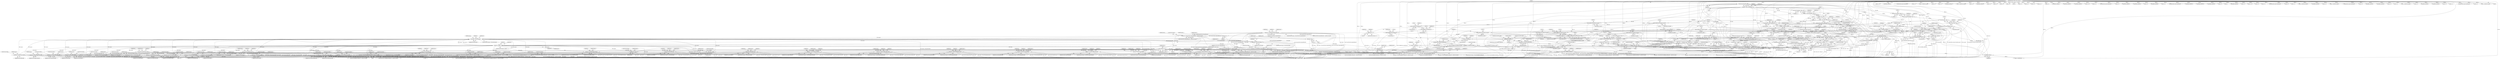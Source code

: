 digraph "0_tcpdump_da6f1a677bfa4476abaeaf9b1afe1c4390f51b41@API" {
"1001740" [label="(Call,PGM_OPT_PGMCC_DATA_FIXED_LEN + sizeof(struct in_addr))"];
"1001701" [label="(Call,opt_len < PGM_OPT_PGMCC_DATA_FIXED_LEN)"];
"1001056" [label="(Call,opt_len - 2)"];
"1001042" [label="(Call,opts_len < opt_len)"];
"1000996" [label="(Call,opts_len < PGM_MIN_OPT_LEN)"];
"1001695" [label="(Call,opts_len -= PGM_OPT_CRQST_LEN)"];
"1001675" [label="(Call,opt_len != PGM_OPT_CRQST_LEN)"];
"1001965" [label="(Call,opts_len -= opt_len)"];
"1001807" [label="(Call,opts_len -= PGM_OPT_PGMCC_DATA_FIXED_LEN + sizeof(struct in6_addr))"];
"1001228" [label="(Call,opts_len -= PGM_OPT_JOIN_LEN)"];
"1001199" [label="(Call,opt_len != PGM_OPT_JOIN_LEN)"];
"1001382" [label="(Call,opts_len -= PGM_OPT_REDIRECT_FIXED_LEN + sizeof(struct in_addr))"];
"1001322" [label="(Call,opt_len < PGM_OPT_REDIRECT_FIXED_LEN)"];
"1001657" [label="(Call,opts_len -= PGM_OPT_RST_LEN)"];
"1001637" [label="(Call,opt_len != PGM_OPT_RST_LEN)"];
"1001768" [label="(Call,opts_len -= PGM_OPT_PGMCC_DATA_FIXED_LEN + sizeof(struct in_addr))"];
"1001504" [label="(Call,opts_len -= PGM_OPT_PARITY_GRP_LEN)"];
"1001475" [label="(Call,opt_len != PGM_OPT_PARITY_GRP_LEN)"];
"1001669" [label="(Call,opts_len -= opt_len)"];
"1001469" [label="(Call,opts_len -= PGM_OPT_PARITY_PRM_LEN)"];
"1001440" [label="(Call,opt_len != PGM_OPT_PARITY_PRM_LEN)"];
"1001148" [label="(Call,opts_len -= PGM_OPT_FRAGMENT_LEN)"];
"1001101" [label="(Call,opt_len != PGM_OPT_FRAGMENT_LEN)"];
"1001193" [label="(Call,opts_len -= 4)"];
"1001539" [label="(Call,opts_len -= PGM_OPT_CURR_TGSIZE_LEN)"];
"1001510" [label="(Call,opt_len != PGM_OPT_CURR_TGSIZE_LEN)"];
"1001095" [label="(Call,opts_len -= PGM_OPT_LENGTH_LEN)"];
"1001072" [label="(Call,opt_len != PGM_OPT_LENGTH_LEN)"];
"1001579" [label="(Call,opts_len -= opt_len)"];
"1001895" [label="(Call,opts_len -= PGM_OPT_PGMCC_FEEDBACK_FIXED_LEN + sizeof(struct in_addr))"];
"1001828" [label="(Call,opt_len < PGM_OPT_PGMCC_FEEDBACK_FIXED_LEN)"];
"1001421" [label="(Call,opts_len -= PGM_OPT_REDIRECT_FIXED_LEN + sizeof(struct in6_addr))"];
"1001272" [label="(Call,opts_len -= PGM_OPT_NAK_BO_IVL_LEN)"];
"1001234" [label="(Call,opt_len != PGM_OPT_NAK_BO_IVL_LEN)"];
"1001631" [label="(Call,opts_len -= PGM_OPT_FIN_LEN)"];
"1001611" [label="(Call,opt_len != PGM_OPT_FIN_LEN)"];
"1001605" [label="(Call,opts_len -= PGM_OPT_SYN_LEN)"];
"1001585" [label="(Call,opt_len != PGM_OPT_SYN_LEN)"];
"1001934" [label="(Call,opts_len -= PGM_OPT_PGMCC_FEEDBACK_FIXED_LEN + sizeof(struct in6_addr))"];
"1000989" [label="(Call,opts_len -= 4)"];
"1000968" [label="(Call,opts_len < 4)"];
"1000963" [label="(Call,opts_len = EXTRACT_16BITS(bp))"];
"1000965" [label="(Call,EXTRACT_16BITS(bp))"];
"1000949" [label="(Call,bp++)"];
"1000928" [label="(Call,bp++)"];
"1000128" [label="(Call,(const struct pgm_header *)bp)"];
"1000108" [label="(MethodParameterIn,register const u_char *bp)"];
"1000882" [label="(Call,bp = (const u_char *) (ack + 1))"];
"1000884" [label="(Call,(const u_char *) (ack + 1))"];
"1000862" [label="(Call,ack = (const struct pgm_ack *)(pgm + 1))"];
"1000864" [label="(Call,(const struct pgm_ack *)(pgm + 1))"];
"1000126" [label="(Call,pgm = (const struct pgm_header *)bp)"];
"1000661" [label="(Call,bp = (const u_char *) (odata + 1))"];
"1000663" [label="(Call,(const u_char *) (odata + 1))"];
"1000635" [label="(Call,odata = (const struct pgm_data *)(pgm + 1))"];
"1000637" [label="(Call,(const struct pgm_data *)(pgm + 1))"];
"1000433" [label="(Call,bp += sizeof(struct in6_addr))"];
"1000428" [label="(Call,addrtostr6(bp, nla_buf, sizeof(nla_buf)))"];
"1000392" [label="(Call,bp = (const u_char *) (spm + 1))"];
"1000394" [label="(Call,(const u_char *) (spm + 1))"];
"1000382" [label="(Call,spm = (const struct pgm_spm *)(pgm + 1))"];
"1000384" [label="(Call,(const struct pgm_spm *)(pgm + 1))"];
"1000698" [label="(Call,bp = (const u_char *) (rdata + 1))"];
"1000700" [label="(Call,(const u_char *) (rdata + 1))"];
"1000672" [label="(Call,rdata = (const struct pgm_data *)(pgm + 1))"];
"1000674" [label="(Call,(const struct pgm_data *)(pgm + 1))"];
"1000603" [label="(Call,bp += sizeof(uint32_t))"];
"1000601" [label="(Call,EXTRACT_32BITS(bp))"];
"1000590" [label="(Call,bp += sizeof(uint32_t))"];
"1000588" [label="(Call,EXTRACT_32BITS(bp))"];
"1000577" [label="(Call,bp += sizeof(uint32_t))"];
"1000575" [label="(Call,EXTRACT_32BITS(bp))"];
"1000544" [label="(Call,bp += sizeof(struct in_addr))"];
"1000539" [label="(Call,addrtostr(bp, nla_buf, sizeof(nla_buf)))"];
"1000519" [label="(Call,bp = (const u_char *) (polr + 1))"];
"1000521" [label="(Call,(const u_char *) (polr + 1))"];
"1000509" [label="(Call,polr = (const struct pgm_polr *)(pgm + 1))"];
"1000511" [label="(Call,(const struct pgm_polr *)(pgm + 1))"];
"1000560" [label="(Call,bp += sizeof(struct in6_addr))"];
"1000555" [label="(Call,addrtostr6(bp, nla_buf, sizeof(nla_buf)))"];
"1000764" [label="(Call,bp += sizeof(struct in6_addr))"];
"1000759" [label="(Call,addrtostr6(bp, source_buf, sizeof(source_buf)))"];
"1000723" [label="(Call,bp = (const u_char *) (nak + 1))"];
"1000725" [label="(Call,(const u_char *) (nak + 1))"];
"1000713" [label="(Call,nak = (const struct pgm_nak *)(pgm + 1))"];
"1000715" [label="(Call,(const struct pgm_nak *)(pgm + 1))"];
"1000811" [label="(Call,bp += sizeof(struct in6_addr))"];
"1000806" [label="(Call,addrtostr6(bp, group_buf, sizeof(group_buf)))"];
"1000781" [label="(Call,EXTRACT_16BITS(bp))"];
"1000778" [label="(Call,ND_TCHECK_16BITS(bp))"];
"1000772" [label="(Call,bp += (2 * sizeof(uint16_t)))"];
"1000774" [label="(Call,2 * sizeof(uint16_t))"];
"1000748" [label="(Call,bp += sizeof(struct in_addr))"];
"1000743" [label="(Call,addrtostr(bp, source_buf, sizeof(source_buf)))"];
"1000495" [label="(Call,bp = (const u_char *) (poll_msg + 1))"];
"1000497" [label="(Call,(const u_char *) (poll_msg + 1))"];
"1000469" [label="(Call,poll_msg = (const struct pgm_poll *)(pgm + 1))"];
"1000471" [label="(Call,(const struct pgm_poll *)(pgm + 1))"];
"1000795" [label="(Call,bp += sizeof(struct in_addr))"];
"1000790" [label="(Call,addrtostr(bp, group_buf, sizeof(group_buf)))"];
"1000417" [label="(Call,bp += sizeof(struct in_addr))"];
"1000412" [label="(Call,addrtostr(bp, nla_buf, sizeof(nla_buf)))"];
"1001565" [label="(Call,opts_len -= PGM_OPT_NBR_UNREACH_LEN)"];
"1001545" [label="(Call,opt_len != PGM_OPT_NBR_UNREACH_LEN)"];
"1001316" [label="(Call,opts_len -= PGM_OPT_NAK_BO_RNG_LEN)"];
"1001278" [label="(Call,opt_len != PGM_OPT_NAK_BO_RNG_LEN)"];
"1000915" [label="(Call,ND_TTEST2(*bp, PGM_MIN_OPT_LEN))"];
"1000594" [label="(Call,ND_TCHECK2(*bp, sizeof(uint32_t)))"];
"1000581" [label="(Call,ND_TCHECK2(*bp, sizeof(uint32_t)))"];
"1000568" [label="(Call,ND_TCHECK2(*bp, sizeof(uint32_t)))"];
"1000550" [label="(Call,ND_TCHECK2(*bp, sizeof(struct in6_addr)))"];
"1000534" [label="(Call,ND_TCHECK2(*bp, sizeof(struct in_addr)))"];
"1000738" [label="(Call,ND_TCHECK2(*bp, sizeof(struct in_addr)))"];
"1000801" [label="(Call,ND_TCHECK2(*bp, sizeof(struct in6_addr)))"];
"1000754" [label="(Call,ND_TCHECK2(*bp, sizeof(struct in6_addr)))"];
"1000407" [label="(Call,ND_TCHECK2(*bp, sizeof(struct in_addr)))"];
"1000785" [label="(Call,ND_TCHECK2(*bp, sizeof(struct in_addr)))"];
"1000423" [label="(Call,ND_TCHECK2(*bp, sizeof(struct in6_addr)))"];
"1001028" [label="(Call,opt_len < PGM_MIN_OPT_LEN)"];
"1001022" [label="(Call,opt_len = *bp++)"];
"1001625" [label="(Identifier,bp)"];
"1001319" [label="(ControlStructure,break;)"];
"1000430" [label="(Identifier,nla_buf)"];
"1000433" [label="(Call,bp += sizeof(struct in6_addr))"];
"1000749" [label="(Identifier,bp)"];
"1001235" [label="(Identifier,opt_len)"];
"1000383" [label="(Identifier,spm)"];
"1001236" [label="(Identifier,PGM_OPT_NAK_BO_IVL_LEN)"];
"1000804" [label="(Call,sizeof(struct in6_addr))"];
"1001607" [label="(Identifier,PGM_OPT_SYN_LEN)"];
"1000410" [label="(Call,sizeof(struct in_addr))"];
"1000562" [label="(Call,sizeof(struct in6_addr))"];
"1000557" [label="(Identifier,nla_buf)"];
"1000556" [label="(Identifier,bp)"];
"1001998" [label="(Call,zmtp1_print_datagram(ndo, bp, EXTRACT_16BITS(&pgm->pgm_length)))"];
"1000993" [label="(Identifier,opts_len)"];
"1001728" [label="(Call,bp += 2+2)"];
"1000725" [label="(Call,(const u_char *) (nak + 1))"];
"1000548" [label="(ControlStructure,break;)"];
"1000393" [label="(Identifier,bp)"];
"1000764" [label="(Call,bp += sizeof(struct in6_addr))"];
"1001421" [label="(Call,opts_len -= PGM_OPT_REDIRECT_FIXED_LEN + sizeof(struct in6_addr))"];
"1001528" [label="(Call,EXTRACT_32BITS(bp))"];
"1001587" [label="(Identifier,PGM_OPT_SYN_LEN)"];
"1001030" [label="(Identifier,PGM_MIN_OPT_LEN)"];
"1001576" [label="(Call,bp += opt_len)"];
"1000883" [label="(Identifier,bp)"];
"1001675" [label="(Call,opt_len != PGM_OPT_CRQST_LEN)"];
"1000509" [label="(Call,polr = (const struct pgm_polr *)(pgm + 1))"];
"1000672" [label="(Call,rdata = (const struct pgm_data *)(pgm + 1))"];
"1000581" [label="(Call,ND_TCHECK2(*bp, sizeof(uint32_t)))"];
"1001606" [label="(Identifier,opts_len)"];
"1001545" [label="(Call,opt_len != PGM_OPT_NBR_UNREACH_LEN)"];
"1000126" [label="(Call,pgm = (const struct pgm_header *)bp)"];
"1001373" [label="(Call,addrtostr(bp, nla_buf, sizeof(nla_buf)))"];
"1000714" [label="(Identifier,nak)"];
"1000394" [label="(Call,(const u_char *) (spm + 1))"];
"1000403" [label="(Identifier,spm)"];
"1000775" [label="(Literal,2)"];
"1000495" [label="(Call,bp = (const u_char *) (poll_msg + 1))"];
"1000588" [label="(Call,EXTRACT_32BITS(bp))"];
"1001610" [label="(ControlStructure,if (opt_len != PGM_OPT_FIN_LEN))"];
"1001042" [label="(Call,opts_len < opt_len)"];
"1000437" [label="(ControlStructure,break;)"];
"1000510" [label="(Identifier,polr)"];
"1001511" [label="(Identifier,opt_len)"];
"1001547" [label="(Identifier,PGM_OPT_NBR_UNREACH_LEN)"];
"1000601" [label="(Call,EXTRACT_32BITS(bp))"];
"1001510" [label="(Call,opt_len != PGM_OPT_CURR_TGSIZE_LEN)"];
"1001830" [label="(Identifier,PGM_OPT_PGMCC_FEEDBACK_FIXED_LEN)"];
"1001057" [label="(Identifier,opt_len)"];
"1001523" [label="(Call,bp += 2)"];
"1000799" [label="(ControlStructure,break;)"];
"1000793" [label="(Call,sizeof(group_buf))"];
"1000423" [label="(Call,ND_TCHECK2(*bp, sizeof(struct in6_addr)))"];
"1001774" [label="(ControlStructure,break;)"];
"1001940" [label="(ControlStructure,break;)"];
"1001764" [label="(Call,bp += sizeof(struct in_addr))"];
"1001688" [label="(Call,bp += 2)"];
"1000589" [label="(Identifier,bp)"];
"1000544" [label="(Call,bp += sizeof(struct in_addr))"];
"1001659" [label="(Identifier,PGM_OPT_RST_LEN)"];
"1000724" [label="(Identifier,bp)"];
"1000412" [label="(Call,addrtostr(bp, nla_buf, sizeof(nla_buf)))"];
"1000392" [label="(Call,bp = (const u_char *) (spm + 1))"];
"1001069" [label="(Block,)"];
"1000577" [label="(Call,bp += sizeof(uint32_t))"];
"1000772" [label="(Call,bp += (2 * sizeof(uint16_t)))"];
"1001613" [label="(Identifier,PGM_OPT_FIN_LEN)"];
"1001472" [label="(ControlStructure,break;)"];
"1000738" [label="(Call,ND_TCHECK2(*bp, sizeof(struct in_addr)))"];
"1001636" [label="(ControlStructure,if (opt_len != PGM_OPT_RST_LEN))"];
"1001624" [label="(Call,bp += 2)"];
"1001489" [label="(Identifier,bp)"];
"1001321" [label="(ControlStructure,if (opt_len < PGM_OPT_REDIRECT_FIXED_LEN))"];
"1000575" [label="(Call,EXTRACT_32BITS(bp))"];
"1001633" [label="(Identifier,PGM_OPT_FIN_LEN)"];
"1001568" [label="(ControlStructure,break;)"];
"1000755" [label="(Call,*bp)"];
"1001493" [label="(Call,EXTRACT_32BITS(bp))"];
"1001930" [label="(Call,bp += sizeof(struct in6_addr))"];
"1000964" [label="(Identifier,opts_len)"];
"1001651" [label="(Identifier,bp)"];
"1001199" [label="(Call,opt_len != PGM_OPT_JOIN_LEN)"];
"1001506" [label="(Identifier,PGM_OPT_PARITY_GRP_LEN)"];
"1000551" [label="(Call,*bp)"];
"1001248" [label="(Identifier,bp)"];
"1001643" [label="(Identifier,ndo)"];
"1001813" [label="(ControlStructure,break;)"];
"1001316" [label="(Call,opts_len -= PGM_OPT_NAK_BO_RNG_LEN)"];
"1000809" [label="(Call,sizeof(group_buf))"];
"1001512" [label="(Identifier,PGM_OPT_CURR_TGSIZE_LEN)"];
"1001219" [label="(Call,bp += 4)"];
"1001259" [label="(Call,EXTRACT_32BITS(bp))"];
"1001895" [label="(Call,opts_len -= PGM_OPT_PGMCC_FEEDBACK_FIXED_LEN + sizeof(struct in_addr))"];
"1000470" [label="(Identifier,poll_msg)"];
"1000980" [label="(Identifier,bp)"];
"1001254" [label="(Call,bp += 4)"];
"1000800" [label="(JumpTarget,case AFNUM_INET6:)"];
"1001539" [label="(Call,opts_len -= PGM_OPT_CURR_TGSIZE_LEN)"];
"1001695" [label="(Call,opts_len -= PGM_OPT_CRQST_LEN)"];
"1001650" [label="(Call,bp += 2)"];
"1000578" [label="(Identifier,bp)"];
"1001582" [label="(ControlStructure,break;)"];
"1000752" [label="(ControlStructure,break;)"];
"1000989" [label="(Call,opts_len -= 4)"];
"1000778" [label="(Call,ND_TCHECK_16BITS(bp))"];
"1000757" [label="(Call,sizeof(struct in6_addr))"];
"1001078" [label="(Identifier,ndo)"];
"1001841" [label="(Call,bp += 2)"];
"1000605" [label="(Call,sizeof(uint32_t))"];
"1000519" [label="(Call,bp = (const u_char *) (polr + 1))"];
"1000428" [label="(Call,addrtostr6(bp, nla_buf, sizeof(nla_buf)))"];
"1001261" [label="(Call,bp += 4)"];
"1001228" [label="(Call,opts_len -= PGM_OPT_JOIN_LEN)"];
"1001707" [label="(Identifier,ndo)"];
"1000889" [label="(ControlStructure,break;)"];
"1001025" [label="(Call,bp++)"];
"1001558" [label="(Call,bp += 2)"];
"1000739" [label="(Call,*bp)"];
"1001599" [label="(Identifier,bp)"];
"1000558" [label="(Call,sizeof(nla_buf))"];
"1001442" [label="(Identifier,PGM_OPT_PARITY_PRM_LEN)"];
"1000766" [label="(Call,sizeof(struct in6_addr))"];
"1001848" [label="(Call,bp += 4)"];
"1001027" [label="(ControlStructure,if (opt_len < PGM_MIN_OPT_LEN))"];
"1000811" [label="(Call,bp += sizeof(struct in6_addr))"];
"1001072" [label="(Call,opt_len != PGM_OPT_LENGTH_LEN)"];
"1001213" [label="(Identifier,bp)"];
"1000532" [label="(Block,)"];
"1000866" [label="(Call,pgm + 1)"];
"1000786" [label="(Call,*bp)"];
"1000860" [label="(Block,)"];
"1000583" [label="(Identifier,bp)"];
"1000761" [label="(Identifier,source_buf)"];
"1000639" [label="(Call,pgm + 1)"];
"1000496" [label="(Identifier,bp)"];
"1001153" [label="(Call,bp += 2)"];
"1001291" [label="(Call,bp += 2)"];
"1001579" [label="(Call,opts_len -= opt_len)"];
"1000408" [label="(Call,*bp)"];
"1000812" [label="(Identifier,bp)"];
"1001234" [label="(Call,opt_len != PGM_OPT_NAK_BO_IVL_LEN)"];
"1000417" [label="(Call,bp += sizeof(struct in_addr))"];
"1001198" [label="(ControlStructure,if (opt_len != PGM_OPT_JOIN_LEN))"];
"1001666" [label="(Call,bp += opt_len)"];
"1000537" [label="(Call,sizeof(struct in_addr))"];
"1000668" [label="(ControlStructure,break;)"];
"1001382" [label="(Call,opts_len -= PGM_OPT_REDIRECT_FIXED_LEN + sizeof(struct in_addr))"];
"1001474" [label="(ControlStructure,if (opt_len != PGM_OPT_PARITY_GRP_LEN))"];
"1001043" [label="(Identifier,opts_len)"];
"1000407" [label="(Call,ND_TCHECK2(*bp, sizeof(struct in_addr)))"];
"1001504" [label="(Call,opts_len -= PGM_OPT_PARITY_GRP_LEN)"];
"1001634" [label="(ControlStructure,break;)"];
"1001505" [label="(Identifier,opts_len)"];
"1000546" [label="(Call,sizeof(struct in_addr))"];
"1000595" [label="(Call,*bp)"];
"1000661" [label="(Call,bp = (const u_char *) (odata + 1))"];
"1000736" [label="(Block,)"];
"1001322" [label="(Call,opt_len < PGM_OPT_REDIRECT_FIXED_LEN)"];
"1001901" [label="(ControlStructure,break;)"];
"1000571" [label="(Call,sizeof(uint32_t))"];
"1001935" [label="(Identifier,opts_len)"];
"1001103" [label="(Identifier,PGM_OPT_FRAGMENT_LEN)"];
"1000564" [label="(ControlStructure,break;)"];
"1001247" [label="(Call,bp += 2)"];
"1000534" [label="(Call,ND_TCHECK2(*bp, sizeof(struct in_addr)))"];
"1001546" [label="(Identifier,opt_len)"];
"1001808" [label="(Identifier,opts_len)"];
"1000497" [label="(Call,(const u_char *) (poll_msg + 1))"];
"1001383" [label="(Identifier,opts_len)"];
"1001071" [label="(ControlStructure,if (opt_len != PGM_OPT_LENGTH_LEN))"];
"1001058" [label="(Literal,2)"];
"1001101" [label="(Call,opt_len != PGM_OPT_FRAGMENT_LEN)"];
"1001427" [label="(ControlStructure,break;)"];
"1000421" [label="(ControlStructure,break;)"];
"1001454" [label="(Identifier,bp)"];
"1001023" [label="(Identifier,opt_len)"];
"1001809" [label="(Call,PGM_OPT_PGMCC_DATA_FIXED_LEN + sizeof(struct in6_addr))"];
"1001336" [label="(Identifier,bp)"];
"1000499" [label="(Call,poll_msg + 1)"];
"1000998" [label="(Identifier,PGM_MIN_OPT_LEN)"];
"1001150" [label="(Identifier,PGM_OPT_FRAGMENT_LEN)"];
"1000396" [label="(Call,spm + 1)"];
"1000644" [label="(Identifier,odata)"];
"1001906" [label="(Call,PGM_OPT_PGMCC_FEEDBACK_FIXED_LEN + sizeof(struct in6_addr))"];
"1000541" [label="(Identifier,nla_buf)"];
"1000759" [label="(Call,addrtostr6(bp, source_buf, sizeof(source_buf)))"];
"1001284" [label="(Identifier,ndo)"];
"1001715" [label="(Identifier,bp)"];
"1001340" [label="(Call,EXTRACT_16BITS(bp))"];
"1001318" [label="(Identifier,PGM_OPT_NAK_BO_RNG_LEN)"];
"1000723" [label="(Call,bp = (const u_char *) (nak + 1))"];
"1000478" [label="(Identifier,poll_msg)"];
"1001738" [label="(Call,opt_len != PGM_OPT_PGMCC_DATA_FIXED_LEN + sizeof(struct in_addr))"];
"1001828" [label="(Call,opt_len < PGM_OPT_PGMCC_FEEDBACK_FIXED_LEN)"];
"1001240" [label="(Identifier,ndo)"];
"1000743" [label="(Call,addrtostr(bp, source_buf, sizeof(source_buf)))"];
"1001388" [label="(ControlStructure,break;)"];
"1000884" [label="(Call,(const u_char *) (ack + 1))"];
"1000741" [label="(Call,sizeof(struct in_addr))"];
"1001846" [label="(Call,EXTRACT_32BITS(bp))"];
"1001002" [label="(Identifier,ndo)"];
"1000132" [label="(Identifier,ip)"];
"1001393" [label="(Call,PGM_OPT_REDIRECT_FIXED_LEN + sizeof(struct in6_addr))"];
"1000637" [label="(Call,(const struct pgm_data *)(pgm + 1))"];
"1000950" [label="(Identifier,bp)"];
"1001458" [label="(Call,EXTRACT_32BITS(bp))"];
"1001867" [label="(Call,PGM_OPT_PGMCC_FEEDBACK_FIXED_LEN + sizeof(struct in_addr))"];
"1000965" [label="(Call,EXTRACT_16BITS(bp))"];
"1000727" [label="(Call,nak + 1)"];
"1001164" [label="(Identifier,opt_len)"];
"1000746" [label="(Call,sizeof(source_buf))"];
"1000886" [label="(Call,ack + 1)"];
"1000513" [label="(Call,pgm + 1)"];
"1000802" [label="(Call,*bp)"];
"1000912" [label="(Block,)"];
"1001834" [label="(Identifier,ndo)"];
"1001855" [label="(Call,bp += 2+2)"];
"1001135" [label="(Call,bp += 4)"];
"1001759" [label="(Call,addrtostr(bp, nla_buf, sizeof(nla_buf)))"];
"1001516" [label="(Identifier,ndo)"];
"1000970" [label="(Literal,4)"];
"1001354" [label="(Call,PGM_OPT_REDIRECT_FIXED_LEN + sizeof(struct in_addr))"];
"1001598" [label="(Call,bp += 2)"];
"1000816" [label="(JumpTarget,default:)"];
"1001029" [label="(Identifier,opt_len)"];
"1001703" [label="(Identifier,PGM_OPT_PGMCC_DATA_FIXED_LEN)"];
"1000990" [label="(Identifier,opts_len)"];
"1001524" [label="(Identifier,bp)"];
"1001098" [label="(ControlStructure,break;)"];
"1000604" [label="(Identifier,bp)"];
"1001670" [label="(Identifier,opts_len)"];
"1001090" [label="(Call,EXTRACT_16BITS(bp))"];
"1001195" [label="(Literal,4)"];
"1001317" [label="(Identifier,opts_len)"];
"1001842" [label="(Identifier,bp)"];
"1001540" [label="(Identifier,opts_len)"];
"1001591" [label="(Identifier,ndo)"];
"1001441" [label="(Identifier,opt_len)"];
"1001053" [label="(Call,ND_TTEST2(*bp, opt_len - 2))"];
"1000774" [label="(Call,2 * sizeof(uint16_t))"];
"1001469" [label="(Call,opts_len -= PGM_OPT_PARITY_PRM_LEN)"];
"1001252" [label="(Call,EXTRACT_32BITS(bp))"];
"1000782" [label="(Identifier,bp)"];
"1001631" [label="(Call,opts_len -= PGM_OPT_FIN_LEN)"];
"1001681" [label="(Identifier,ndo)"];
"1000540" [label="(Identifier,bp)"];
"1001674" [label="(ControlStructure,if (opt_len != PGM_OPT_CRQST_LEN))"];
"1000414" [label="(Identifier,nla_buf)"];
"1001608" [label="(ControlStructure,break;)"];
"1000784" [label="(JumpTarget,case AFNUM_INET:)"];
"1001229" [label="(Identifier,opts_len)"];
"1001768" [label="(Call,opts_len -= PGM_OPT_PGMCC_DATA_FIXED_LEN + sizeof(struct in_addr))"];
"1001632" [label="(Identifier,opts_len)"];
"1001702" [label="(Identifier,opt_len)"];
"1000545" [label="(Identifier,bp)"];
"1001865" [label="(Call,opt_len != PGM_OPT_PGMCC_FEEDBACK_FIXED_LEN + sizeof(struct in_addr))"];
"1001460" [label="(Call,bp += 4)"];
"1000681" [label="(Identifier,rdata)"];
"1001352" [label="(Call,opt_len != PGM_OPT_REDIRECT_FIXED_LEN + sizeof(struct in_addr))"];
"1001585" [label="(Call,opt_len != PGM_OPT_SYN_LEN)"];
"1001107" [label="(Identifier,ndo)"];
"1000709" [label="(Block,)"];
"1001586" [label="(Identifier,opt_len)"];
"1000469" [label="(Call,poll_msg = (const struct pgm_poll *)(pgm + 1))"];
"1001095" [label="(Call,opts_len -= PGM_OPT_LENGTH_LEN)"];
"1000915" [label="(Call,ND_TTEST2(*bp, PGM_MIN_OPT_LEN))"];
"1001611" [label="(Call,opt_len != PGM_OPT_FIN_LEN)"];
"1000424" [label="(Call,*bp)"];
"1000699" [label="(Identifier,bp)"];
"1000750" [label="(Call,sizeof(struct in_addr))"];
"1001740" [label="(Call,PGM_OPT_PGMCC_DATA_FIXED_LEN + sizeof(struct in_addr))"];
"1000948" [label="(Call,*bp++)"];
"1001741" [label="(Identifier,PGM_OPT_PGMCC_DATA_FIXED_LEN)"];
"1001126" [label="(Call,EXTRACT_32BITS(bp))"];
"1001041" [label="(ControlStructure,if (opts_len < opt_len))"];
"1000717" [label="(Call,pgm + 1)"];
"1000599" [label="(Call,mask = EXTRACT_32BITS(bp))"];
"1001770" [label="(Call,PGM_OPT_PGMCC_DATA_FIXED_LEN + sizeof(struct in_addr))"];
"1000969" [label="(Identifier,opts_len)"];
"1001323" [label="(Identifier,opt_len)"];
"1000963" [label="(Call,opts_len = EXTRACT_16BITS(bp))"];
"1000431" [label="(Call,sizeof(nla_buf))"];
"1001298" [label="(Call,bp += 4)"];
"1001440" [label="(Call,opt_len != PGM_OPT_PARITY_PRM_LEN)"];
"1000582" [label="(Call,*bp)"];
"1000560" [label="(Call,bp += sizeof(struct in6_addr))"];
"1001925" [label="(Call,addrtostr6(bp, nla_buf, sizeof(nla_buf)))"];
"1000576" [label="(Identifier,bp)"];
"1000579" [label="(Call,sizeof(uint32_t))"];
"1001217" [label="(Call,EXTRACT_32BITS(bp))"];
"1000765" [label="(Identifier,bp)"];
"1000555" [label="(Call,addrtostr6(bp, nla_buf, sizeof(nla_buf)))"];
"1001087" [label="(Identifier,ndo)"];
"1001119" [label="(Call,EXTRACT_32BITS(bp))"];
"1001638" [label="(Identifier,opt_len)"];
"1000523" [label="(Call,polr + 1)"];
"1000762" [label="(Call,sizeof(source_buf))"];
"1000929" [label="(Identifier,bp)"];
"1000949" [label="(Call,bp++)"];
"1001719" [label="(Call,EXTRACT_32BITS(bp))"];
"1001477" [label="(Identifier,PGM_OPT_PARITY_GRP_LEN)"];
"1000670" [label="(Block,)"];
"1001639" [label="(Identifier,PGM_OPT_RST_LEN)"];
"1001530" [label="(Call,bp += 4)"];
"1001669" [label="(Call,opts_len -= opt_len)"];
"1001020" [label="(Call,bp++)"];
"1001422" [label="(Identifier,opts_len)"];
"1001100" [label="(ControlStructure,if (opt_len != PGM_OPT_FRAGMENT_LEN))"];
"1001829" [label="(Identifier,opt_len)"];
"1001296" [label="(Call,EXTRACT_32BITS(bp))"];
"1001233" [label="(ControlStructure,if (opt_len != PGM_OPT_NAK_BO_IVL_LEN))"];
"1001292" [label="(Identifier,bp)"];
"1001488" [label="(Call,bp += 2)"];
"1000918" [label="(Identifier,PGM_MIN_OPT_LEN)"];
"1001028" [label="(Call,opt_len < PGM_MIN_OPT_LEN)"];
"1000502" [label="(ControlStructure,break;)"];
"1000795" [label="(Call,bp += sizeof(struct in_addr))"];
"1001807" [label="(Call,opts_len -= PGM_OPT_PGMCC_DATA_FIXED_LEN + sizeof(struct in6_addr))"];
"1001777" [label="(Call,opt_len != PGM_OPT_PGMCC_DATA_FIXED_LEN + sizeof(struct in6_addr))"];
"1001936" [label="(Call,PGM_OPT_PGMCC_FEEDBACK_FIXED_LEN + sizeof(struct in6_addr))"];
"1001274" [label="(Identifier,PGM_OPT_NAK_BO_IVL_LEN)"];
"1001273" [label="(Identifier,opts_len)"];
"1000882" [label="(Call,bp = (const u_char *) (ack + 1))"];
"1001896" [label="(Identifier,opts_len)"];
"1000426" [label="(Call,sizeof(struct in6_addr))"];
"1001470" [label="(Identifier,opts_len)"];
"1001115" [label="(Identifier,bp)"];
"1001279" [label="(Identifier,opt_len)"];
"1001342" [label="(Call,bp += 2+2)"];
"1001565" [label="(Call,opts_len -= PGM_OPT_NBR_UNREACH_LEN)"];
"1001128" [label="(Call,bp += 4)"];
"1001272" [label="(Call,opts_len -= PGM_OPT_NAK_BO_IVL_LEN)"];
"1001453" [label="(Call,bp += 2)"];
"1000995" [label="(ControlStructure,if (opts_len < PGM_MIN_OPT_LEN))"];
"1001617" [label="(Identifier,ndo)"];
"1001275" [label="(ControlStructure,break;)"];
"1000382" [label="(Call,spm = (const struct pgm_spm *)(pgm + 1))"];
"1000864" [label="(Call,(const struct pgm_ack *)(pgm + 1))"];
"1000108" [label="(MethodParameterIn,register const u_char *bp)"];
"1000916" [label="(Call,*bp)"];
"1000991" [label="(Literal,4)"];
"1001696" [label="(Identifier,opts_len)"];
"1000635" [label="(Call,odata = (const struct pgm_data *)(pgm + 1))"];
"1000600" [label="(Identifier,mask)"];
"1001580" [label="(Identifier,opts_len)"];
"1001567" [label="(Identifier,PGM_OPT_NBR_UNREACH_LEN)"];
"1000573" [label="(Call,ivl = EXTRACT_32BITS(bp))"];
"1001384" [label="(Call,PGM_OPT_REDIRECT_FIXED_LEN + sizeof(struct in_addr))"];
"1001149" [label="(Identifier,opts_len)"];
"1000698" [label="(Call,bp = (const u_char *) (rdata + 1))"];
"1000434" [label="(Identifier,bp)"];
"1000633" [label="(Block,)"];
"1001205" [label="(Identifier,ndo)"];
"1001324" [label="(Identifier,PGM_OPT_REDIRECT_FIXED_LEN)"];
"1000813" [label="(Call,sizeof(struct in6_addr))"];
"1001024" [label="(Call,*bp++)"];
"1000418" [label="(Identifier,bp)"];
"1000674" [label="(Call,(const struct pgm_data *)(pgm + 1))"];
"1000521" [label="(Call,(const u_char *) (polr + 1))"];
"1000780" [label="(ControlStructure,switch (EXTRACT_16BITS(bp)))"];
"1000928" [label="(Call,bp++)"];
"1001280" [label="(Identifier,PGM_OPT_NAK_BO_RNG_LEN)"];
"1001007" [label="(Call,ND_TTEST2(*bp, 2))"];
"1000511" [label="(Call,(const struct pgm_polr *)(pgm + 1))"];
"1001584" [label="(ControlStructure,if (opt_len != PGM_OPT_SYN_LEN))"];
"1001612" [label="(Identifier,opt_len)"];
"1001542" [label="(ControlStructure,break;)"];
"1000636" [label="(Identifier,odata)"];
"1001742" [label="(Call,sizeof(struct in_addr))"];
"1000968" [label="(Call,opts_len < 4)"];
"1000791" [label="(Identifier,bp)"];
"1001798" [label="(Call,addrtostr6(bp, nla_buf, sizeof(nla_buf)))"];
"1000568" [label="(Call,ND_TCHECK2(*bp, sizeof(uint32_t)))"];
"1000705" [label="(ControlStructure,break;)"];
"1000550" [label="(Call,ND_TCHECK2(*bp, sizeof(struct in6_addr)))"];
"1000927" [label="(Call,*bp++)"];
"1000429" [label="(Identifier,bp)"];
"1001328" [label="(Identifier,ndo)"];
"1000586" [label="(Call,rnd = EXTRACT_32BITS(bp))"];
"1001714" [label="(Call,bp += 2)"];
"1000535" [label="(Call,*bp)"];
"1000471" [label="(Call,(const struct pgm_poll *)(pgm + 1))"];
"1000801" [label="(Call,ND_TCHECK2(*bp, sizeof(struct in6_addr)))"];
"1001156" [label="(Call,opt_len -= 4)"];
"1001278" [label="(Call,opt_len != PGM_OPT_NAK_BO_RNG_LEN)"];
"1001212" [label="(Call,bp += 2)"];
"1001417" [label="(Call,bp += sizeof(struct in6_addr))"];
"1000380" [label="(Block,)"];
"1001423" [label="(Call,PGM_OPT_REDIRECT_FIXED_LEN + sizeof(struct in6_addr))"];
"1000569" [label="(Call,*bp)"];
"1001701" [label="(Call,opt_len < PGM_OPT_PGMCC_DATA_FIXED_LEN)"];
"1001658" [label="(Identifier,opts_len)"];
"1001055" [label="(Identifier,bp)"];
"1001507" [label="(ControlStructure,break;)"];
"1000111" [label="(Block,)"];
"1000673" [label="(Identifier,rdata)"];
"1000561" [label="(Identifier,bp)"];
"1001303" [label="(Call,EXTRACT_32BITS(bp))"];
"1001475" [label="(Call,opt_len != PGM_OPT_PARITY_GRP_LEN)"];
"1001092" [label="(Call,bp += 2)"];
"1000386" [label="(Call,pgm + 1)"];
"1000914" [label="(Call,!ND_TTEST2(*bp, PGM_MIN_OPT_LEN))"];
"1001904" [label="(Call,opt_len != PGM_OPT_PGMCC_FEEDBACK_FIXED_LEN + sizeof(struct in6_addr))"];
"1000405" [label="(Block,)"];
"1001657" [label="(Call,opts_len -= PGM_OPT_RST_LEN)"];
"1002020" [label="(MethodReturn,RET)"];
"1000788" [label="(Call,sizeof(struct in_addr))"];
"1001700" [label="(ControlStructure,if (opt_len < PGM_OPT_PGMCC_DATA_FIXED_LEN))"];
"1000530" [label="(Identifier,polr)"];
"1000997" [label="(Identifier,opts_len)"];
"1000815" [label="(ControlStructure,break;)"];
"1000435" [label="(Call,sizeof(struct in6_addr))"];
"1001891" [label="(Call,bp += sizeof(struct in_addr))"];
"1000419" [label="(Call,sizeof(struct in_addr))"];
"1000553" [label="(Call,sizeof(struct in6_addr))"];
"1001967" [label="(Identifier,opt_len)"];
"1001965" [label="(Call,opts_len -= opt_len)"];
"1001968" [label="(ControlStructure,break;)"];
"1000587" [label="(Identifier,rnd)"];
"1000713" [label="(Call,nak = (const struct pgm_nak *)(pgm + 1))"];
"1001886" [label="(Call,addrtostr(bp, nla_buf, sizeof(nla_buf)))"];
"1000574" [label="(Identifier,ivl)"];
"1000807" [label="(Identifier,bp)"];
"1000994" [label="(Block,)"];
"1000748" [label="(Call,bp += sizeof(struct in_addr))"];
"1000467" [label="(Block,)"];
"1001637" [label="(Call,opt_len != PGM_OPT_RST_LEN)"];
"1001721" [label="(Call,bp += 4)"];
"1000130" [label="(Identifier,bp)"];
"1001022" [label="(Call,opt_len = *bp++)"];
"1000785" [label="(Call,ND_TCHECK2(*bp, sizeof(struct in_addr)))"];
"1001769" [label="(Identifier,opts_len)"];
"1000594" [label="(Call,ND_TCHECK2(*bp, sizeof(uint32_t)))"];
"1000871" [label="(Identifier,ack)"];
"1001566" [label="(Identifier,opts_len)"];
"1001605" [label="(Call,opts_len -= PGM_OPT_SYN_LEN)"];
"1001726" [label="(Call,EXTRACT_16BITS(bp))"];
"1001672" [label="(ControlStructure,break;)"];
"1000862" [label="(Call,ack = (const struct pgm_ack *)(pgm + 1))"];
"1001862" [label="(Block,)"];
"1000808" [label="(Identifier,group_buf)"];
"1001194" [label="(Identifier,opts_len)"];
"1001897" [label="(Call,PGM_OPT_PGMCC_FEEDBACK_FIXED_LEN + sizeof(struct in_addr))"];
"1000662" [label="(Identifier,bp)"];
"1001391" [label="(Call,opt_len != PGM_OPT_REDIRECT_FIXED_LEN + sizeof(struct in6_addr))"];
"1001200" [label="(Identifier,opt_len)"];
"1001439" [label="(ControlStructure,if (opt_len != PGM_OPT_PARITY_PRM_LEN))"];
"1000591" [label="(Identifier,bp)"];
"1000760" [label="(Identifier,bp)"];
"1001934" [label="(Call,opts_len -= PGM_OPT_PGMCC_FEEDBACK_FIXED_LEN + sizeof(struct in6_addr))"];
"1001697" [label="(Identifier,PGM_OPT_CRQST_LEN)"];
"1001151" [label="(ControlStructure,break;)"];
"1000797" [label="(Call,sizeof(struct in_addr))"];
"1001676" [label="(Identifier,opt_len)"];
"1001476" [label="(Identifier,opt_len)"];
"1001165" [label="(Block,)"];
"1001230" [label="(Identifier,PGM_OPT_JOIN_LEN)"];
"1001827" [label="(ControlStructure,if (opt_len < PGM_OPT_PGMCC_FEEDBACK_FIXED_LEN))"];
"1000676" [label="(Call,pgm + 1)"];
"1001551" [label="(Identifier,ndo)"];
"1000413" [label="(Identifier,bp)"];
"1001201" [label="(Identifier,PGM_OPT_JOIN_LEN)"];
"1000806" [label="(Call,addrtostr6(bp, group_buf, sizeof(group_buf)))"];
"1001034" [label="(Identifier,ndo)"];
"1000590" [label="(Call,bp += sizeof(uint32_t))"];
"1000863" [label="(Identifier,ack)"];
"1000391" [label="(Identifier,spm)"];
"1001735" [label="(Block,)"];
"1001231" [label="(ControlStructure,break;)"];
"1001044" [label="(Identifier,opt_len)"];
"1001446" [label="(Identifier,ndo)"];
"1001853" [label="(Call,EXTRACT_16BITS(bp))"];
"1000966" [label="(Identifier,bp)"];
"1001660" [label="(ControlStructure,break;)"];
"1000504" [label="(Block,)"];
"1001097" [label="(Identifier,PGM_OPT_LENGTH_LEN)"];
"1001187" [label="(Call,bp += 4)"];
"1001481" [label="(Identifier,ndo)"];
"1000520" [label="(Identifier,bp)"];
"1000128" [label="(Call,(const struct pgm_header *)bp)"];
"1001349" [label="(Block,)"];
"1001121" [label="(Call,bp += 4)"];
"1001073" [label="(Identifier,opt_len)"];
"1000415" [label="(Call,sizeof(nla_buf))"];
"1001677" [label="(Identifier,PGM_OPT_CRQST_LEN)"];
"1000779" [label="(Identifier,bp)"];
"1000974" [label="(Identifier,ndo)"];
"1001803" [label="(Call,bp += sizeof(struct in6_addr))"];
"1001509" [label="(ControlStructure,if (opt_len != PGM_OPT_CURR_TGSIZE_LEN))"];
"1000768" [label="(ControlStructure,break;)"];
"1001114" [label="(Call,bp += 2)"];
"1000744" [label="(Identifier,bp)"];
"1001471" [label="(Identifier,PGM_OPT_PARITY_PRM_LEN)"];
"1001185" [label="(Call,EXTRACT_32BITS(bp))"];
"1001544" [label="(ControlStructure,if (opt_len != PGM_OPT_NBR_UNREACH_LEN))"];
"1001193" [label="(Call,opts_len -= 4)"];
"1001133" [label="(Call,EXTRACT_32BITS(bp))"];
"1001102" [label="(Identifier,opt_len)"];
"1001541" [label="(Identifier,PGM_OPT_CURR_TGSIZE_LEN)"];
"1001559" [label="(Identifier,bp)"];
"1001779" [label="(Call,PGM_OPT_PGMCC_DATA_FIXED_LEN + sizeof(struct in6_addr))"];
"1000722" [label="(Identifier,nak)"];
"1000700" [label="(Call,(const u_char *) (rdata + 1))"];
"1000596" [label="(Identifier,bp)"];
"1000702" [label="(Call,rdata + 1)"];
"1000539" [label="(Call,addrtostr(bp, nla_buf, sizeof(nla_buf)))"];
"1000609" [label="(Identifier,ndo)"];
"1000783" [label="(Block,)"];
"1000979" [label="(Call,bp += sizeof(uint16_t))"];
"1000734" [label="(Identifier,nak)"];
"1001305" [label="(Call,bp += 4)"];
"1000754" [label="(Call,ND_TCHECK2(*bp, sizeof(struct in6_addr)))"];
"1001698" [label="(ControlStructure,break;)"];
"1001335" [label="(Call,bp += 2)"];
"1000796" [label="(Identifier,bp)"];
"1000776" [label="(Call,sizeof(uint16_t))"];
"1000603" [label="(Call,bp += sizeof(uint32_t))"];
"1001277" [label="(ControlStructure,if (opt_len != PGM_OPT_NAK_BO_RNG_LEN))"];
"1000663" [label="(Call,(const u_char *) (odata + 1))"];
"1001056" [label="(Call,opt_len - 2)"];
"1000592" [label="(Call,sizeof(uint32_t))"];
"1001074" [label="(Identifier,PGM_OPT_LENGTH_LEN)"];
"1000781" [label="(Call,EXTRACT_16BITS(bp))"];
"1001966" [label="(Identifier,opts_len)"];
"1000602" [label="(Identifier,bp)"];
"1001689" [label="(Identifier,bp)"];
"1000773" [label="(Identifier,bp)"];
"1001096" [label="(Identifier,opts_len)"];
"1001581" [label="(Identifier,opt_len)"];
"1000715" [label="(Call,(const struct pgm_nak *)(pgm + 1))"];
"1000967" [label="(ControlStructure,if (opts_len < 4))"];
"1000792" [label="(Identifier,group_buf)"];
"1000745" [label="(Identifier,source_buf)"];
"1000584" [label="(Call,sizeof(uint32_t))"];
"1000127" [label="(Identifier,pgm)"];
"1001148" [label="(Call,opts_len -= PGM_OPT_FRAGMENT_LEN)"];
"1000384" [label="(Call,(const struct pgm_spm *)(pgm + 1))"];
"1000790" [label="(Call,addrtostr(bp, group_buf, sizeof(group_buf)))"];
"1001962" [label="(Call,bp += opt_len)"];
"1000665" [label="(Call,odata + 1)"];
"1001412" [label="(Call,addrtostr6(bp, nla_buf, sizeof(nla_buf)))"];
"1001495" [label="(Call,bp += 4)"];
"1000473" [label="(Call,pgm + 1)"];
"1000518" [label="(Identifier,polr)"];
"1001378" [label="(Call,bp += sizeof(struct in_addr))"];
"1001671" [label="(Identifier,opt_len)"];
"1000542" [label="(Call,sizeof(nla_buf))"];
"1000597" [label="(Call,sizeof(uint32_t))"];
"1001048" [label="(Identifier,ndo)"];
"1000996" [label="(Call,opts_len < PGM_MIN_OPT_LEN)"];
"1001009" [label="(Identifier,bp)"];
"1001740" -> "1001738"  [label="AST: "];
"1001740" -> "1001742"  [label="CFG: "];
"1001741" -> "1001740"  [label="AST: "];
"1001742" -> "1001740"  [label="AST: "];
"1001738" -> "1001740"  [label="CFG: "];
"1001740" -> "1002020"  [label="DDG: PGM_OPT_PGMCC_DATA_FIXED_LEN"];
"1001701" -> "1001740"  [label="DDG: PGM_OPT_PGMCC_DATA_FIXED_LEN"];
"1001701" -> "1001700"  [label="AST: "];
"1001701" -> "1001703"  [label="CFG: "];
"1001702" -> "1001701"  [label="AST: "];
"1001703" -> "1001701"  [label="AST: "];
"1001707" -> "1001701"  [label="CFG: "];
"1001715" -> "1001701"  [label="CFG: "];
"1001701" -> "1002020"  [label="DDG: opt_len"];
"1001701" -> "1002020"  [label="DDG: opt_len < PGM_OPT_PGMCC_DATA_FIXED_LEN"];
"1001701" -> "1002020"  [label="DDG: PGM_OPT_PGMCC_DATA_FIXED_LEN"];
"1001056" -> "1001701"  [label="DDG: opt_len"];
"1001701" -> "1001738"  [label="DDG: opt_len"];
"1001701" -> "1001738"  [label="DDG: PGM_OPT_PGMCC_DATA_FIXED_LEN"];
"1001701" -> "1001768"  [label="DDG: PGM_OPT_PGMCC_DATA_FIXED_LEN"];
"1001701" -> "1001770"  [label="DDG: PGM_OPT_PGMCC_DATA_FIXED_LEN"];
"1001701" -> "1001777"  [label="DDG: opt_len"];
"1001701" -> "1001777"  [label="DDG: PGM_OPT_PGMCC_DATA_FIXED_LEN"];
"1001701" -> "1001779"  [label="DDG: PGM_OPT_PGMCC_DATA_FIXED_LEN"];
"1001701" -> "1001807"  [label="DDG: PGM_OPT_PGMCC_DATA_FIXED_LEN"];
"1001701" -> "1001809"  [label="DDG: PGM_OPT_PGMCC_DATA_FIXED_LEN"];
"1001056" -> "1001053"  [label="AST: "];
"1001056" -> "1001058"  [label="CFG: "];
"1001057" -> "1001056"  [label="AST: "];
"1001058" -> "1001056"  [label="AST: "];
"1001053" -> "1001056"  [label="CFG: "];
"1001056" -> "1002020"  [label="DDG: opt_len"];
"1001056" -> "1001053"  [label="DDG: opt_len"];
"1001056" -> "1001053"  [label="DDG: 2"];
"1001042" -> "1001056"  [label="DDG: opt_len"];
"1001056" -> "1001072"  [label="DDG: opt_len"];
"1001056" -> "1001101"  [label="DDG: opt_len"];
"1001056" -> "1001156"  [label="DDG: opt_len"];
"1001056" -> "1001199"  [label="DDG: opt_len"];
"1001056" -> "1001234"  [label="DDG: opt_len"];
"1001056" -> "1001278"  [label="DDG: opt_len"];
"1001056" -> "1001322"  [label="DDG: opt_len"];
"1001056" -> "1001352"  [label="DDG: opt_len"];
"1001056" -> "1001391"  [label="DDG: opt_len"];
"1001056" -> "1001440"  [label="DDG: opt_len"];
"1001056" -> "1001475"  [label="DDG: opt_len"];
"1001056" -> "1001510"  [label="DDG: opt_len"];
"1001056" -> "1001545"  [label="DDG: opt_len"];
"1001056" -> "1001576"  [label="DDG: opt_len"];
"1001056" -> "1001579"  [label="DDG: opt_len"];
"1001056" -> "1001585"  [label="DDG: opt_len"];
"1001056" -> "1001611"  [label="DDG: opt_len"];
"1001056" -> "1001637"  [label="DDG: opt_len"];
"1001056" -> "1001666"  [label="DDG: opt_len"];
"1001056" -> "1001669"  [label="DDG: opt_len"];
"1001056" -> "1001675"  [label="DDG: opt_len"];
"1001056" -> "1001738"  [label="DDG: opt_len"];
"1001056" -> "1001777"  [label="DDG: opt_len"];
"1001056" -> "1001828"  [label="DDG: opt_len"];
"1001056" -> "1001865"  [label="DDG: opt_len"];
"1001056" -> "1001904"  [label="DDG: opt_len"];
"1001056" -> "1001962"  [label="DDG: opt_len"];
"1001056" -> "1001965"  [label="DDG: opt_len"];
"1001042" -> "1001041"  [label="AST: "];
"1001042" -> "1001044"  [label="CFG: "];
"1001043" -> "1001042"  [label="AST: "];
"1001044" -> "1001042"  [label="AST: "];
"1001048" -> "1001042"  [label="CFG: "];
"1001055" -> "1001042"  [label="CFG: "];
"1001042" -> "1002020"  [label="DDG: opt_len"];
"1001042" -> "1002020"  [label="DDG: opts_len < opt_len"];
"1001042" -> "1002020"  [label="DDG: opts_len"];
"1001042" -> "1000996"  [label="DDG: opts_len"];
"1000996" -> "1001042"  [label="DDG: opts_len"];
"1001028" -> "1001042"  [label="DDG: opt_len"];
"1001042" -> "1001095"  [label="DDG: opts_len"];
"1001042" -> "1001148"  [label="DDG: opts_len"];
"1001042" -> "1001193"  [label="DDG: opts_len"];
"1001042" -> "1001228"  [label="DDG: opts_len"];
"1001042" -> "1001272"  [label="DDG: opts_len"];
"1001042" -> "1001316"  [label="DDG: opts_len"];
"1001042" -> "1001382"  [label="DDG: opts_len"];
"1001042" -> "1001421"  [label="DDG: opts_len"];
"1001042" -> "1001469"  [label="DDG: opts_len"];
"1001042" -> "1001504"  [label="DDG: opts_len"];
"1001042" -> "1001539"  [label="DDG: opts_len"];
"1001042" -> "1001565"  [label="DDG: opts_len"];
"1001042" -> "1001579"  [label="DDG: opts_len"];
"1001042" -> "1001605"  [label="DDG: opts_len"];
"1001042" -> "1001631"  [label="DDG: opts_len"];
"1001042" -> "1001657"  [label="DDG: opts_len"];
"1001042" -> "1001669"  [label="DDG: opts_len"];
"1001042" -> "1001695"  [label="DDG: opts_len"];
"1001042" -> "1001768"  [label="DDG: opts_len"];
"1001042" -> "1001807"  [label="DDG: opts_len"];
"1001042" -> "1001895"  [label="DDG: opts_len"];
"1001042" -> "1001934"  [label="DDG: opts_len"];
"1001042" -> "1001965"  [label="DDG: opts_len"];
"1000996" -> "1000995"  [label="AST: "];
"1000996" -> "1000998"  [label="CFG: "];
"1000997" -> "1000996"  [label="AST: "];
"1000998" -> "1000996"  [label="AST: "];
"1001002" -> "1000996"  [label="CFG: "];
"1001009" -> "1000996"  [label="CFG: "];
"1000996" -> "1002020"  [label="DDG: opts_len < PGM_MIN_OPT_LEN"];
"1000996" -> "1002020"  [label="DDG: PGM_MIN_OPT_LEN"];
"1000996" -> "1002020"  [label="DDG: opts_len"];
"1001695" -> "1000996"  [label="DDG: opts_len"];
"1001965" -> "1000996"  [label="DDG: opts_len"];
"1001807" -> "1000996"  [label="DDG: opts_len"];
"1001228" -> "1000996"  [label="DDG: opts_len"];
"1001382" -> "1000996"  [label="DDG: opts_len"];
"1001657" -> "1000996"  [label="DDG: opts_len"];
"1001768" -> "1000996"  [label="DDG: opts_len"];
"1001504" -> "1000996"  [label="DDG: opts_len"];
"1001669" -> "1000996"  [label="DDG: opts_len"];
"1001469" -> "1000996"  [label="DDG: opts_len"];
"1001148" -> "1000996"  [label="DDG: opts_len"];
"1001193" -> "1000996"  [label="DDG: opts_len"];
"1001539" -> "1000996"  [label="DDG: opts_len"];
"1001095" -> "1000996"  [label="DDG: opts_len"];
"1001579" -> "1000996"  [label="DDG: opts_len"];
"1001895" -> "1000996"  [label="DDG: opts_len"];
"1001421" -> "1000996"  [label="DDG: opts_len"];
"1001272" -> "1000996"  [label="DDG: opts_len"];
"1001631" -> "1000996"  [label="DDG: opts_len"];
"1001605" -> "1000996"  [label="DDG: opts_len"];
"1001934" -> "1000996"  [label="DDG: opts_len"];
"1000989" -> "1000996"  [label="DDG: opts_len"];
"1001565" -> "1000996"  [label="DDG: opts_len"];
"1001316" -> "1000996"  [label="DDG: opts_len"];
"1000915" -> "1000996"  [label="DDG: PGM_MIN_OPT_LEN"];
"1001028" -> "1000996"  [label="DDG: PGM_MIN_OPT_LEN"];
"1000996" -> "1001028"  [label="DDG: PGM_MIN_OPT_LEN"];
"1001695" -> "1001069"  [label="AST: "];
"1001695" -> "1001697"  [label="CFG: "];
"1001696" -> "1001695"  [label="AST: "];
"1001697" -> "1001695"  [label="AST: "];
"1001698" -> "1001695"  [label="CFG: "];
"1001695" -> "1002020"  [label="DDG: opts_len"];
"1001695" -> "1002020"  [label="DDG: PGM_OPT_CRQST_LEN"];
"1001675" -> "1001695"  [label="DDG: PGM_OPT_CRQST_LEN"];
"1001675" -> "1001674"  [label="AST: "];
"1001675" -> "1001677"  [label="CFG: "];
"1001676" -> "1001675"  [label="AST: "];
"1001677" -> "1001675"  [label="AST: "];
"1001681" -> "1001675"  [label="CFG: "];
"1001689" -> "1001675"  [label="CFG: "];
"1001675" -> "1002020"  [label="DDG: PGM_OPT_CRQST_LEN"];
"1001675" -> "1002020"  [label="DDG: opt_len != PGM_OPT_CRQST_LEN"];
"1001675" -> "1002020"  [label="DDG: opt_len"];
"1001965" -> "1001069"  [label="AST: "];
"1001965" -> "1001967"  [label="CFG: "];
"1001966" -> "1001965"  [label="AST: "];
"1001967" -> "1001965"  [label="AST: "];
"1001968" -> "1001965"  [label="CFG: "];
"1001965" -> "1002020"  [label="DDG: opts_len"];
"1001965" -> "1002020"  [label="DDG: opt_len"];
"1001807" -> "1001735"  [label="AST: "];
"1001807" -> "1001809"  [label="CFG: "];
"1001808" -> "1001807"  [label="AST: "];
"1001809" -> "1001807"  [label="AST: "];
"1001813" -> "1001807"  [label="CFG: "];
"1001807" -> "1002020"  [label="DDG: opts_len"];
"1001807" -> "1002020"  [label="DDG: PGM_OPT_PGMCC_DATA_FIXED_LEN + sizeof(struct in6_addr)"];
"1001228" -> "1001069"  [label="AST: "];
"1001228" -> "1001230"  [label="CFG: "];
"1001229" -> "1001228"  [label="AST: "];
"1001230" -> "1001228"  [label="AST: "];
"1001231" -> "1001228"  [label="CFG: "];
"1001228" -> "1002020"  [label="DDG: opts_len"];
"1001228" -> "1002020"  [label="DDG: PGM_OPT_JOIN_LEN"];
"1001199" -> "1001228"  [label="DDG: PGM_OPT_JOIN_LEN"];
"1001199" -> "1001198"  [label="AST: "];
"1001199" -> "1001201"  [label="CFG: "];
"1001200" -> "1001199"  [label="AST: "];
"1001201" -> "1001199"  [label="AST: "];
"1001205" -> "1001199"  [label="CFG: "];
"1001213" -> "1001199"  [label="CFG: "];
"1001199" -> "1002020"  [label="DDG: opt_len != PGM_OPT_JOIN_LEN"];
"1001199" -> "1002020"  [label="DDG: opt_len"];
"1001199" -> "1002020"  [label="DDG: PGM_OPT_JOIN_LEN"];
"1001382" -> "1001349"  [label="AST: "];
"1001382" -> "1001384"  [label="CFG: "];
"1001383" -> "1001382"  [label="AST: "];
"1001384" -> "1001382"  [label="AST: "];
"1001388" -> "1001382"  [label="CFG: "];
"1001382" -> "1002020"  [label="DDG: opts_len"];
"1001382" -> "1002020"  [label="DDG: PGM_OPT_REDIRECT_FIXED_LEN + sizeof(struct in_addr)"];
"1001322" -> "1001382"  [label="DDG: PGM_OPT_REDIRECT_FIXED_LEN"];
"1001322" -> "1001321"  [label="AST: "];
"1001322" -> "1001324"  [label="CFG: "];
"1001323" -> "1001322"  [label="AST: "];
"1001324" -> "1001322"  [label="AST: "];
"1001328" -> "1001322"  [label="CFG: "];
"1001336" -> "1001322"  [label="CFG: "];
"1001322" -> "1002020"  [label="DDG: opt_len < PGM_OPT_REDIRECT_FIXED_LEN"];
"1001322" -> "1002020"  [label="DDG: PGM_OPT_REDIRECT_FIXED_LEN"];
"1001322" -> "1002020"  [label="DDG: opt_len"];
"1001322" -> "1001352"  [label="DDG: opt_len"];
"1001322" -> "1001352"  [label="DDG: PGM_OPT_REDIRECT_FIXED_LEN"];
"1001322" -> "1001354"  [label="DDG: PGM_OPT_REDIRECT_FIXED_LEN"];
"1001322" -> "1001384"  [label="DDG: PGM_OPT_REDIRECT_FIXED_LEN"];
"1001322" -> "1001391"  [label="DDG: opt_len"];
"1001322" -> "1001391"  [label="DDG: PGM_OPT_REDIRECT_FIXED_LEN"];
"1001322" -> "1001393"  [label="DDG: PGM_OPT_REDIRECT_FIXED_LEN"];
"1001322" -> "1001421"  [label="DDG: PGM_OPT_REDIRECT_FIXED_LEN"];
"1001322" -> "1001423"  [label="DDG: PGM_OPT_REDIRECT_FIXED_LEN"];
"1001657" -> "1001069"  [label="AST: "];
"1001657" -> "1001659"  [label="CFG: "];
"1001658" -> "1001657"  [label="AST: "];
"1001659" -> "1001657"  [label="AST: "];
"1001660" -> "1001657"  [label="CFG: "];
"1001657" -> "1002020"  [label="DDG: opts_len"];
"1001657" -> "1002020"  [label="DDG: PGM_OPT_RST_LEN"];
"1001637" -> "1001657"  [label="DDG: PGM_OPT_RST_LEN"];
"1001637" -> "1001636"  [label="AST: "];
"1001637" -> "1001639"  [label="CFG: "];
"1001638" -> "1001637"  [label="AST: "];
"1001639" -> "1001637"  [label="AST: "];
"1001643" -> "1001637"  [label="CFG: "];
"1001651" -> "1001637"  [label="CFG: "];
"1001637" -> "1002020"  [label="DDG: opt_len"];
"1001637" -> "1002020"  [label="DDG: opt_len != PGM_OPT_RST_LEN"];
"1001637" -> "1002020"  [label="DDG: PGM_OPT_RST_LEN"];
"1001768" -> "1001735"  [label="AST: "];
"1001768" -> "1001770"  [label="CFG: "];
"1001769" -> "1001768"  [label="AST: "];
"1001770" -> "1001768"  [label="AST: "];
"1001774" -> "1001768"  [label="CFG: "];
"1001768" -> "1002020"  [label="DDG: opts_len"];
"1001768" -> "1002020"  [label="DDG: PGM_OPT_PGMCC_DATA_FIXED_LEN + sizeof(struct in_addr)"];
"1001504" -> "1001069"  [label="AST: "];
"1001504" -> "1001506"  [label="CFG: "];
"1001505" -> "1001504"  [label="AST: "];
"1001506" -> "1001504"  [label="AST: "];
"1001507" -> "1001504"  [label="CFG: "];
"1001504" -> "1002020"  [label="DDG: PGM_OPT_PARITY_GRP_LEN"];
"1001504" -> "1002020"  [label="DDG: opts_len"];
"1001475" -> "1001504"  [label="DDG: PGM_OPT_PARITY_GRP_LEN"];
"1001475" -> "1001474"  [label="AST: "];
"1001475" -> "1001477"  [label="CFG: "];
"1001476" -> "1001475"  [label="AST: "];
"1001477" -> "1001475"  [label="AST: "];
"1001481" -> "1001475"  [label="CFG: "];
"1001489" -> "1001475"  [label="CFG: "];
"1001475" -> "1002020"  [label="DDG: opt_len != PGM_OPT_PARITY_GRP_LEN"];
"1001475" -> "1002020"  [label="DDG: opt_len"];
"1001475" -> "1002020"  [label="DDG: PGM_OPT_PARITY_GRP_LEN"];
"1001669" -> "1001069"  [label="AST: "];
"1001669" -> "1001671"  [label="CFG: "];
"1001670" -> "1001669"  [label="AST: "];
"1001671" -> "1001669"  [label="AST: "];
"1001672" -> "1001669"  [label="CFG: "];
"1001669" -> "1002020"  [label="DDG: opt_len"];
"1001669" -> "1002020"  [label="DDG: opts_len"];
"1001469" -> "1001069"  [label="AST: "];
"1001469" -> "1001471"  [label="CFG: "];
"1001470" -> "1001469"  [label="AST: "];
"1001471" -> "1001469"  [label="AST: "];
"1001472" -> "1001469"  [label="CFG: "];
"1001469" -> "1002020"  [label="DDG: PGM_OPT_PARITY_PRM_LEN"];
"1001469" -> "1002020"  [label="DDG: opts_len"];
"1001440" -> "1001469"  [label="DDG: PGM_OPT_PARITY_PRM_LEN"];
"1001440" -> "1001439"  [label="AST: "];
"1001440" -> "1001442"  [label="CFG: "];
"1001441" -> "1001440"  [label="AST: "];
"1001442" -> "1001440"  [label="AST: "];
"1001446" -> "1001440"  [label="CFG: "];
"1001454" -> "1001440"  [label="CFG: "];
"1001440" -> "1002020"  [label="DDG: opt_len != PGM_OPT_PARITY_PRM_LEN"];
"1001440" -> "1002020"  [label="DDG: PGM_OPT_PARITY_PRM_LEN"];
"1001440" -> "1002020"  [label="DDG: opt_len"];
"1001148" -> "1001069"  [label="AST: "];
"1001148" -> "1001150"  [label="CFG: "];
"1001149" -> "1001148"  [label="AST: "];
"1001150" -> "1001148"  [label="AST: "];
"1001151" -> "1001148"  [label="CFG: "];
"1001148" -> "1002020"  [label="DDG: PGM_OPT_FRAGMENT_LEN"];
"1001148" -> "1002020"  [label="DDG: opts_len"];
"1001101" -> "1001148"  [label="DDG: PGM_OPT_FRAGMENT_LEN"];
"1001101" -> "1001100"  [label="AST: "];
"1001101" -> "1001103"  [label="CFG: "];
"1001102" -> "1001101"  [label="AST: "];
"1001103" -> "1001101"  [label="AST: "];
"1001107" -> "1001101"  [label="CFG: "];
"1001115" -> "1001101"  [label="CFG: "];
"1001101" -> "1002020"  [label="DDG: PGM_OPT_FRAGMENT_LEN"];
"1001101" -> "1002020"  [label="DDG: opt_len != PGM_OPT_FRAGMENT_LEN"];
"1001101" -> "1002020"  [label="DDG: opt_len"];
"1001193" -> "1001165"  [label="AST: "];
"1001193" -> "1001195"  [label="CFG: "];
"1001194" -> "1001193"  [label="AST: "];
"1001195" -> "1001193"  [label="AST: "];
"1001164" -> "1001193"  [label="CFG: "];
"1001193" -> "1002020"  [label="DDG: opts_len"];
"1001539" -> "1001069"  [label="AST: "];
"1001539" -> "1001541"  [label="CFG: "];
"1001540" -> "1001539"  [label="AST: "];
"1001541" -> "1001539"  [label="AST: "];
"1001542" -> "1001539"  [label="CFG: "];
"1001539" -> "1002020"  [label="DDG: opts_len"];
"1001539" -> "1002020"  [label="DDG: PGM_OPT_CURR_TGSIZE_LEN"];
"1001510" -> "1001539"  [label="DDG: PGM_OPT_CURR_TGSIZE_LEN"];
"1001510" -> "1001509"  [label="AST: "];
"1001510" -> "1001512"  [label="CFG: "];
"1001511" -> "1001510"  [label="AST: "];
"1001512" -> "1001510"  [label="AST: "];
"1001516" -> "1001510"  [label="CFG: "];
"1001524" -> "1001510"  [label="CFG: "];
"1001510" -> "1002020"  [label="DDG: PGM_OPT_CURR_TGSIZE_LEN"];
"1001510" -> "1002020"  [label="DDG: opt_len != PGM_OPT_CURR_TGSIZE_LEN"];
"1001510" -> "1002020"  [label="DDG: opt_len"];
"1001095" -> "1001069"  [label="AST: "];
"1001095" -> "1001097"  [label="CFG: "];
"1001096" -> "1001095"  [label="AST: "];
"1001097" -> "1001095"  [label="AST: "];
"1001098" -> "1001095"  [label="CFG: "];
"1001095" -> "1002020"  [label="DDG: PGM_OPT_LENGTH_LEN"];
"1001095" -> "1002020"  [label="DDG: opts_len"];
"1001072" -> "1001095"  [label="DDG: PGM_OPT_LENGTH_LEN"];
"1001072" -> "1001071"  [label="AST: "];
"1001072" -> "1001074"  [label="CFG: "];
"1001073" -> "1001072"  [label="AST: "];
"1001074" -> "1001072"  [label="AST: "];
"1001078" -> "1001072"  [label="CFG: "];
"1001087" -> "1001072"  [label="CFG: "];
"1001072" -> "1002020"  [label="DDG: PGM_OPT_LENGTH_LEN"];
"1001072" -> "1002020"  [label="DDG: opt_len"];
"1001072" -> "1002020"  [label="DDG: opt_len != PGM_OPT_LENGTH_LEN"];
"1001579" -> "1001069"  [label="AST: "];
"1001579" -> "1001581"  [label="CFG: "];
"1001580" -> "1001579"  [label="AST: "];
"1001581" -> "1001579"  [label="AST: "];
"1001582" -> "1001579"  [label="CFG: "];
"1001579" -> "1002020"  [label="DDG: opts_len"];
"1001579" -> "1002020"  [label="DDG: opt_len"];
"1001895" -> "1001862"  [label="AST: "];
"1001895" -> "1001897"  [label="CFG: "];
"1001896" -> "1001895"  [label="AST: "];
"1001897" -> "1001895"  [label="AST: "];
"1001901" -> "1001895"  [label="CFG: "];
"1001895" -> "1002020"  [label="DDG: opts_len"];
"1001895" -> "1002020"  [label="DDG: PGM_OPT_PGMCC_FEEDBACK_FIXED_LEN + sizeof(struct in_addr)"];
"1001828" -> "1001895"  [label="DDG: PGM_OPT_PGMCC_FEEDBACK_FIXED_LEN"];
"1001828" -> "1001827"  [label="AST: "];
"1001828" -> "1001830"  [label="CFG: "];
"1001829" -> "1001828"  [label="AST: "];
"1001830" -> "1001828"  [label="AST: "];
"1001834" -> "1001828"  [label="CFG: "];
"1001842" -> "1001828"  [label="CFG: "];
"1001828" -> "1002020"  [label="DDG: PGM_OPT_PGMCC_FEEDBACK_FIXED_LEN"];
"1001828" -> "1002020"  [label="DDG: opt_len"];
"1001828" -> "1002020"  [label="DDG: opt_len < PGM_OPT_PGMCC_FEEDBACK_FIXED_LEN"];
"1001828" -> "1001865"  [label="DDG: opt_len"];
"1001828" -> "1001865"  [label="DDG: PGM_OPT_PGMCC_FEEDBACK_FIXED_LEN"];
"1001828" -> "1001867"  [label="DDG: PGM_OPT_PGMCC_FEEDBACK_FIXED_LEN"];
"1001828" -> "1001897"  [label="DDG: PGM_OPT_PGMCC_FEEDBACK_FIXED_LEN"];
"1001828" -> "1001904"  [label="DDG: opt_len"];
"1001828" -> "1001904"  [label="DDG: PGM_OPT_PGMCC_FEEDBACK_FIXED_LEN"];
"1001828" -> "1001906"  [label="DDG: PGM_OPT_PGMCC_FEEDBACK_FIXED_LEN"];
"1001828" -> "1001934"  [label="DDG: PGM_OPT_PGMCC_FEEDBACK_FIXED_LEN"];
"1001828" -> "1001936"  [label="DDG: PGM_OPT_PGMCC_FEEDBACK_FIXED_LEN"];
"1001421" -> "1001349"  [label="AST: "];
"1001421" -> "1001423"  [label="CFG: "];
"1001422" -> "1001421"  [label="AST: "];
"1001423" -> "1001421"  [label="AST: "];
"1001427" -> "1001421"  [label="CFG: "];
"1001421" -> "1002020"  [label="DDG: opts_len"];
"1001421" -> "1002020"  [label="DDG: PGM_OPT_REDIRECT_FIXED_LEN + sizeof(struct in6_addr)"];
"1001272" -> "1001069"  [label="AST: "];
"1001272" -> "1001274"  [label="CFG: "];
"1001273" -> "1001272"  [label="AST: "];
"1001274" -> "1001272"  [label="AST: "];
"1001275" -> "1001272"  [label="CFG: "];
"1001272" -> "1002020"  [label="DDG: opts_len"];
"1001272" -> "1002020"  [label="DDG: PGM_OPT_NAK_BO_IVL_LEN"];
"1001234" -> "1001272"  [label="DDG: PGM_OPT_NAK_BO_IVL_LEN"];
"1001234" -> "1001233"  [label="AST: "];
"1001234" -> "1001236"  [label="CFG: "];
"1001235" -> "1001234"  [label="AST: "];
"1001236" -> "1001234"  [label="AST: "];
"1001240" -> "1001234"  [label="CFG: "];
"1001248" -> "1001234"  [label="CFG: "];
"1001234" -> "1002020"  [label="DDG: opt_len"];
"1001234" -> "1002020"  [label="DDG: PGM_OPT_NAK_BO_IVL_LEN"];
"1001234" -> "1002020"  [label="DDG: opt_len != PGM_OPT_NAK_BO_IVL_LEN"];
"1001631" -> "1001069"  [label="AST: "];
"1001631" -> "1001633"  [label="CFG: "];
"1001632" -> "1001631"  [label="AST: "];
"1001633" -> "1001631"  [label="AST: "];
"1001634" -> "1001631"  [label="CFG: "];
"1001631" -> "1002020"  [label="DDG: PGM_OPT_FIN_LEN"];
"1001631" -> "1002020"  [label="DDG: opts_len"];
"1001611" -> "1001631"  [label="DDG: PGM_OPT_FIN_LEN"];
"1001611" -> "1001610"  [label="AST: "];
"1001611" -> "1001613"  [label="CFG: "];
"1001612" -> "1001611"  [label="AST: "];
"1001613" -> "1001611"  [label="AST: "];
"1001617" -> "1001611"  [label="CFG: "];
"1001625" -> "1001611"  [label="CFG: "];
"1001611" -> "1002020"  [label="DDG: opt_len"];
"1001611" -> "1002020"  [label="DDG: opt_len != PGM_OPT_FIN_LEN"];
"1001611" -> "1002020"  [label="DDG: PGM_OPT_FIN_LEN"];
"1001605" -> "1001069"  [label="AST: "];
"1001605" -> "1001607"  [label="CFG: "];
"1001606" -> "1001605"  [label="AST: "];
"1001607" -> "1001605"  [label="AST: "];
"1001608" -> "1001605"  [label="CFG: "];
"1001605" -> "1002020"  [label="DDG: PGM_OPT_SYN_LEN"];
"1001605" -> "1002020"  [label="DDG: opts_len"];
"1001585" -> "1001605"  [label="DDG: PGM_OPT_SYN_LEN"];
"1001585" -> "1001584"  [label="AST: "];
"1001585" -> "1001587"  [label="CFG: "];
"1001586" -> "1001585"  [label="AST: "];
"1001587" -> "1001585"  [label="AST: "];
"1001591" -> "1001585"  [label="CFG: "];
"1001599" -> "1001585"  [label="CFG: "];
"1001585" -> "1002020"  [label="DDG: PGM_OPT_SYN_LEN"];
"1001585" -> "1002020"  [label="DDG: opt_len != PGM_OPT_SYN_LEN"];
"1001585" -> "1002020"  [label="DDG: opt_len"];
"1001934" -> "1001862"  [label="AST: "];
"1001934" -> "1001936"  [label="CFG: "];
"1001935" -> "1001934"  [label="AST: "];
"1001936" -> "1001934"  [label="AST: "];
"1001940" -> "1001934"  [label="CFG: "];
"1001934" -> "1002020"  [label="DDG: opts_len"];
"1001934" -> "1002020"  [label="DDG: PGM_OPT_PGMCC_FEEDBACK_FIXED_LEN + sizeof(struct in6_addr)"];
"1000989" -> "1000912"  [label="AST: "];
"1000989" -> "1000991"  [label="CFG: "];
"1000990" -> "1000989"  [label="AST: "];
"1000991" -> "1000989"  [label="AST: "];
"1000993" -> "1000989"  [label="CFG: "];
"1000989" -> "1002020"  [label="DDG: opts_len"];
"1000968" -> "1000989"  [label="DDG: opts_len"];
"1000968" -> "1000967"  [label="AST: "];
"1000968" -> "1000970"  [label="CFG: "];
"1000969" -> "1000968"  [label="AST: "];
"1000970" -> "1000968"  [label="AST: "];
"1000974" -> "1000968"  [label="CFG: "];
"1000980" -> "1000968"  [label="CFG: "];
"1000968" -> "1002020"  [label="DDG: opts_len"];
"1000968" -> "1002020"  [label="DDG: opts_len < 4"];
"1000963" -> "1000968"  [label="DDG: opts_len"];
"1000963" -> "1000912"  [label="AST: "];
"1000963" -> "1000965"  [label="CFG: "];
"1000964" -> "1000963"  [label="AST: "];
"1000965" -> "1000963"  [label="AST: "];
"1000969" -> "1000963"  [label="CFG: "];
"1000963" -> "1002020"  [label="DDG: EXTRACT_16BITS(bp)"];
"1000965" -> "1000963"  [label="DDG: bp"];
"1000965" -> "1000966"  [label="CFG: "];
"1000966" -> "1000965"  [label="AST: "];
"1000965" -> "1002020"  [label="DDG: bp"];
"1000949" -> "1000965"  [label="DDG: bp"];
"1000108" -> "1000965"  [label="DDG: bp"];
"1000965" -> "1000979"  [label="DDG: bp"];
"1000949" -> "1000948"  [label="AST: "];
"1000949" -> "1000950"  [label="CFG: "];
"1000950" -> "1000949"  [label="AST: "];
"1000948" -> "1000949"  [label="CFG: "];
"1000949" -> "1002020"  [label="DDG: bp"];
"1000928" -> "1000949"  [label="DDG: bp"];
"1000108" -> "1000949"  [label="DDG: bp"];
"1000928" -> "1000927"  [label="AST: "];
"1000928" -> "1000929"  [label="CFG: "];
"1000929" -> "1000928"  [label="AST: "];
"1000927" -> "1000928"  [label="CFG: "];
"1000928" -> "1002020"  [label="DDG: bp"];
"1000128" -> "1000928"  [label="DDG: bp"];
"1000882" -> "1000928"  [label="DDG: bp"];
"1000661" -> "1000928"  [label="DDG: bp"];
"1000433" -> "1000928"  [label="DDG: bp"];
"1000698" -> "1000928"  [label="DDG: bp"];
"1000603" -> "1000928"  [label="DDG: bp"];
"1000544" -> "1000928"  [label="DDG: bp"];
"1000764" -> "1000928"  [label="DDG: bp"];
"1000811" -> "1000928"  [label="DDG: bp"];
"1000560" -> "1000928"  [label="DDG: bp"];
"1000495" -> "1000928"  [label="DDG: bp"];
"1000795" -> "1000928"  [label="DDG: bp"];
"1000417" -> "1000928"  [label="DDG: bp"];
"1000748" -> "1000928"  [label="DDG: bp"];
"1000108" -> "1000928"  [label="DDG: bp"];
"1000128" -> "1000126"  [label="AST: "];
"1000128" -> "1000130"  [label="CFG: "];
"1000129" -> "1000128"  [label="AST: "];
"1000130" -> "1000128"  [label="AST: "];
"1000126" -> "1000128"  [label="CFG: "];
"1000128" -> "1002020"  [label="DDG: bp"];
"1000128" -> "1000126"  [label="DDG: bp"];
"1000108" -> "1000128"  [label="DDG: bp"];
"1000128" -> "1000412"  [label="DDG: bp"];
"1000128" -> "1000428"  [label="DDG: bp"];
"1000128" -> "1000539"  [label="DDG: bp"];
"1000128" -> "1000555"  [label="DDG: bp"];
"1000128" -> "1000743"  [label="DDG: bp"];
"1000128" -> "1000759"  [label="DDG: bp"];
"1000128" -> "1000790"  [label="DDG: bp"];
"1000128" -> "1000806"  [label="DDG: bp"];
"1000128" -> "1001998"  [label="DDG: bp"];
"1000108" -> "1000106"  [label="AST: "];
"1000108" -> "1002020"  [label="DDG: bp"];
"1000108" -> "1000392"  [label="DDG: bp"];
"1000108" -> "1000412"  [label="DDG: bp"];
"1000108" -> "1000417"  [label="DDG: bp"];
"1000108" -> "1000428"  [label="DDG: bp"];
"1000108" -> "1000433"  [label="DDG: bp"];
"1000108" -> "1000495"  [label="DDG: bp"];
"1000108" -> "1000519"  [label="DDG: bp"];
"1000108" -> "1000539"  [label="DDG: bp"];
"1000108" -> "1000544"  [label="DDG: bp"];
"1000108" -> "1000555"  [label="DDG: bp"];
"1000108" -> "1000560"  [label="DDG: bp"];
"1000108" -> "1000575"  [label="DDG: bp"];
"1000108" -> "1000577"  [label="DDG: bp"];
"1000108" -> "1000588"  [label="DDG: bp"];
"1000108" -> "1000590"  [label="DDG: bp"];
"1000108" -> "1000601"  [label="DDG: bp"];
"1000108" -> "1000603"  [label="DDG: bp"];
"1000108" -> "1000661"  [label="DDG: bp"];
"1000108" -> "1000698"  [label="DDG: bp"];
"1000108" -> "1000723"  [label="DDG: bp"];
"1000108" -> "1000743"  [label="DDG: bp"];
"1000108" -> "1000748"  [label="DDG: bp"];
"1000108" -> "1000759"  [label="DDG: bp"];
"1000108" -> "1000764"  [label="DDG: bp"];
"1000108" -> "1000772"  [label="DDG: bp"];
"1000108" -> "1000778"  [label="DDG: bp"];
"1000108" -> "1000781"  [label="DDG: bp"];
"1000108" -> "1000790"  [label="DDG: bp"];
"1000108" -> "1000795"  [label="DDG: bp"];
"1000108" -> "1000806"  [label="DDG: bp"];
"1000108" -> "1000811"  [label="DDG: bp"];
"1000108" -> "1000882"  [label="DDG: bp"];
"1000108" -> "1000979"  [label="DDG: bp"];
"1000108" -> "1001020"  [label="DDG: bp"];
"1000108" -> "1001025"  [label="DDG: bp"];
"1000108" -> "1001090"  [label="DDG: bp"];
"1000108" -> "1001092"  [label="DDG: bp"];
"1000108" -> "1001114"  [label="DDG: bp"];
"1000108" -> "1001119"  [label="DDG: bp"];
"1000108" -> "1001121"  [label="DDG: bp"];
"1000108" -> "1001126"  [label="DDG: bp"];
"1000108" -> "1001128"  [label="DDG: bp"];
"1000108" -> "1001133"  [label="DDG: bp"];
"1000108" -> "1001135"  [label="DDG: bp"];
"1000108" -> "1001153"  [label="DDG: bp"];
"1000108" -> "1001185"  [label="DDG: bp"];
"1000108" -> "1001187"  [label="DDG: bp"];
"1000108" -> "1001212"  [label="DDG: bp"];
"1000108" -> "1001217"  [label="DDG: bp"];
"1000108" -> "1001219"  [label="DDG: bp"];
"1000108" -> "1001247"  [label="DDG: bp"];
"1000108" -> "1001252"  [label="DDG: bp"];
"1000108" -> "1001254"  [label="DDG: bp"];
"1000108" -> "1001259"  [label="DDG: bp"];
"1000108" -> "1001261"  [label="DDG: bp"];
"1000108" -> "1001291"  [label="DDG: bp"];
"1000108" -> "1001296"  [label="DDG: bp"];
"1000108" -> "1001298"  [label="DDG: bp"];
"1000108" -> "1001303"  [label="DDG: bp"];
"1000108" -> "1001305"  [label="DDG: bp"];
"1000108" -> "1001335"  [label="DDG: bp"];
"1000108" -> "1001340"  [label="DDG: bp"];
"1000108" -> "1001342"  [label="DDG: bp"];
"1000108" -> "1001373"  [label="DDG: bp"];
"1000108" -> "1001378"  [label="DDG: bp"];
"1000108" -> "1001412"  [label="DDG: bp"];
"1000108" -> "1001417"  [label="DDG: bp"];
"1000108" -> "1001453"  [label="DDG: bp"];
"1000108" -> "1001458"  [label="DDG: bp"];
"1000108" -> "1001460"  [label="DDG: bp"];
"1000108" -> "1001488"  [label="DDG: bp"];
"1000108" -> "1001493"  [label="DDG: bp"];
"1000108" -> "1001495"  [label="DDG: bp"];
"1000108" -> "1001523"  [label="DDG: bp"];
"1000108" -> "1001528"  [label="DDG: bp"];
"1000108" -> "1001530"  [label="DDG: bp"];
"1000108" -> "1001558"  [label="DDG: bp"];
"1000108" -> "1001576"  [label="DDG: bp"];
"1000108" -> "1001598"  [label="DDG: bp"];
"1000108" -> "1001624"  [label="DDG: bp"];
"1000108" -> "1001650"  [label="DDG: bp"];
"1000108" -> "1001666"  [label="DDG: bp"];
"1000108" -> "1001688"  [label="DDG: bp"];
"1000108" -> "1001714"  [label="DDG: bp"];
"1000108" -> "1001719"  [label="DDG: bp"];
"1000108" -> "1001721"  [label="DDG: bp"];
"1000108" -> "1001726"  [label="DDG: bp"];
"1000108" -> "1001728"  [label="DDG: bp"];
"1000108" -> "1001759"  [label="DDG: bp"];
"1000108" -> "1001764"  [label="DDG: bp"];
"1000108" -> "1001798"  [label="DDG: bp"];
"1000108" -> "1001803"  [label="DDG: bp"];
"1000108" -> "1001841"  [label="DDG: bp"];
"1000108" -> "1001846"  [label="DDG: bp"];
"1000108" -> "1001848"  [label="DDG: bp"];
"1000108" -> "1001853"  [label="DDG: bp"];
"1000108" -> "1001855"  [label="DDG: bp"];
"1000108" -> "1001886"  [label="DDG: bp"];
"1000108" -> "1001891"  [label="DDG: bp"];
"1000108" -> "1001925"  [label="DDG: bp"];
"1000108" -> "1001930"  [label="DDG: bp"];
"1000108" -> "1001962"  [label="DDG: bp"];
"1000108" -> "1001998"  [label="DDG: bp"];
"1000882" -> "1000860"  [label="AST: "];
"1000882" -> "1000884"  [label="CFG: "];
"1000883" -> "1000882"  [label="AST: "];
"1000884" -> "1000882"  [label="AST: "];
"1000889" -> "1000882"  [label="CFG: "];
"1000882" -> "1002020"  [label="DDG: bp"];
"1000882" -> "1002020"  [label="DDG: (const u_char *) (ack + 1)"];
"1000884" -> "1000882"  [label="DDG: ack + 1"];
"1000882" -> "1001998"  [label="DDG: bp"];
"1000884" -> "1000886"  [label="CFG: "];
"1000885" -> "1000884"  [label="AST: "];
"1000886" -> "1000884"  [label="AST: "];
"1000884" -> "1002020"  [label="DDG: ack + 1"];
"1000862" -> "1000884"  [label="DDG: ack"];
"1000862" -> "1000860"  [label="AST: "];
"1000862" -> "1000864"  [label="CFG: "];
"1000863" -> "1000862"  [label="AST: "];
"1000864" -> "1000862"  [label="AST: "];
"1000871" -> "1000862"  [label="CFG: "];
"1000862" -> "1002020"  [label="DDG: (const struct pgm_ack *)(pgm + 1)"];
"1000864" -> "1000862"  [label="DDG: pgm + 1"];
"1000862" -> "1000886"  [label="DDG: ack"];
"1000864" -> "1000866"  [label="CFG: "];
"1000865" -> "1000864"  [label="AST: "];
"1000866" -> "1000864"  [label="AST: "];
"1000864" -> "1002020"  [label="DDG: pgm + 1"];
"1000126" -> "1000864"  [label="DDG: pgm"];
"1000126" -> "1000111"  [label="AST: "];
"1000127" -> "1000126"  [label="AST: "];
"1000132" -> "1000126"  [label="CFG: "];
"1000126" -> "1002020"  [label="DDG: pgm"];
"1000126" -> "1002020"  [label="DDG: (const struct pgm_header *)bp"];
"1000126" -> "1000384"  [label="DDG: pgm"];
"1000126" -> "1000386"  [label="DDG: pgm"];
"1000126" -> "1000471"  [label="DDG: pgm"];
"1000126" -> "1000473"  [label="DDG: pgm"];
"1000126" -> "1000511"  [label="DDG: pgm"];
"1000126" -> "1000513"  [label="DDG: pgm"];
"1000126" -> "1000637"  [label="DDG: pgm"];
"1000126" -> "1000639"  [label="DDG: pgm"];
"1000126" -> "1000674"  [label="DDG: pgm"];
"1000126" -> "1000676"  [label="DDG: pgm"];
"1000126" -> "1000715"  [label="DDG: pgm"];
"1000126" -> "1000717"  [label="DDG: pgm"];
"1000126" -> "1000866"  [label="DDG: pgm"];
"1000661" -> "1000633"  [label="AST: "];
"1000661" -> "1000663"  [label="CFG: "];
"1000662" -> "1000661"  [label="AST: "];
"1000663" -> "1000661"  [label="AST: "];
"1000668" -> "1000661"  [label="CFG: "];
"1000661" -> "1002020"  [label="DDG: (const u_char *) (odata + 1)"];
"1000661" -> "1002020"  [label="DDG: bp"];
"1000663" -> "1000661"  [label="DDG: odata + 1"];
"1000661" -> "1001998"  [label="DDG: bp"];
"1000663" -> "1000665"  [label="CFG: "];
"1000664" -> "1000663"  [label="AST: "];
"1000665" -> "1000663"  [label="AST: "];
"1000663" -> "1002020"  [label="DDG: odata + 1"];
"1000635" -> "1000663"  [label="DDG: odata"];
"1000635" -> "1000633"  [label="AST: "];
"1000635" -> "1000637"  [label="CFG: "];
"1000636" -> "1000635"  [label="AST: "];
"1000637" -> "1000635"  [label="AST: "];
"1000644" -> "1000635"  [label="CFG: "];
"1000635" -> "1002020"  [label="DDG: (const struct pgm_data *)(pgm + 1)"];
"1000637" -> "1000635"  [label="DDG: pgm + 1"];
"1000635" -> "1000665"  [label="DDG: odata"];
"1000637" -> "1000639"  [label="CFG: "];
"1000638" -> "1000637"  [label="AST: "];
"1000639" -> "1000637"  [label="AST: "];
"1000637" -> "1002020"  [label="DDG: pgm + 1"];
"1000433" -> "1000405"  [label="AST: "];
"1000433" -> "1000435"  [label="CFG: "];
"1000434" -> "1000433"  [label="AST: "];
"1000435" -> "1000433"  [label="AST: "];
"1000437" -> "1000433"  [label="CFG: "];
"1000433" -> "1002020"  [label="DDG: bp"];
"1000428" -> "1000433"  [label="DDG: bp"];
"1000433" -> "1001998"  [label="DDG: bp"];
"1000428" -> "1000405"  [label="AST: "];
"1000428" -> "1000431"  [label="CFG: "];
"1000429" -> "1000428"  [label="AST: "];
"1000430" -> "1000428"  [label="AST: "];
"1000431" -> "1000428"  [label="AST: "];
"1000434" -> "1000428"  [label="CFG: "];
"1000428" -> "1002020"  [label="DDG: addrtostr6(bp, nla_buf, sizeof(nla_buf))"];
"1000428" -> "1002020"  [label="DDG: nla_buf"];
"1000392" -> "1000428"  [label="DDG: bp"];
"1000392" -> "1000380"  [label="AST: "];
"1000392" -> "1000394"  [label="CFG: "];
"1000393" -> "1000392"  [label="AST: "];
"1000394" -> "1000392"  [label="AST: "];
"1000403" -> "1000392"  [label="CFG: "];
"1000392" -> "1002020"  [label="DDG: (const u_char *) (spm + 1)"];
"1000392" -> "1002020"  [label="DDG: bp"];
"1000394" -> "1000392"  [label="DDG: spm + 1"];
"1000392" -> "1000412"  [label="DDG: bp"];
"1000394" -> "1000396"  [label="CFG: "];
"1000395" -> "1000394"  [label="AST: "];
"1000396" -> "1000394"  [label="AST: "];
"1000394" -> "1002020"  [label="DDG: spm + 1"];
"1000382" -> "1000394"  [label="DDG: spm"];
"1000382" -> "1000380"  [label="AST: "];
"1000382" -> "1000384"  [label="CFG: "];
"1000383" -> "1000382"  [label="AST: "];
"1000384" -> "1000382"  [label="AST: "];
"1000391" -> "1000382"  [label="CFG: "];
"1000382" -> "1002020"  [label="DDG: (const struct pgm_spm *)(pgm + 1)"];
"1000384" -> "1000382"  [label="DDG: pgm + 1"];
"1000382" -> "1000396"  [label="DDG: spm"];
"1000384" -> "1000386"  [label="CFG: "];
"1000385" -> "1000384"  [label="AST: "];
"1000386" -> "1000384"  [label="AST: "];
"1000384" -> "1002020"  [label="DDG: pgm + 1"];
"1000698" -> "1000670"  [label="AST: "];
"1000698" -> "1000700"  [label="CFG: "];
"1000699" -> "1000698"  [label="AST: "];
"1000700" -> "1000698"  [label="AST: "];
"1000705" -> "1000698"  [label="CFG: "];
"1000698" -> "1002020"  [label="DDG: (const u_char *) (rdata + 1)"];
"1000698" -> "1002020"  [label="DDG: bp"];
"1000700" -> "1000698"  [label="DDG: rdata + 1"];
"1000698" -> "1001998"  [label="DDG: bp"];
"1000700" -> "1000702"  [label="CFG: "];
"1000701" -> "1000700"  [label="AST: "];
"1000702" -> "1000700"  [label="AST: "];
"1000700" -> "1002020"  [label="DDG: rdata + 1"];
"1000672" -> "1000700"  [label="DDG: rdata"];
"1000672" -> "1000670"  [label="AST: "];
"1000672" -> "1000674"  [label="CFG: "];
"1000673" -> "1000672"  [label="AST: "];
"1000674" -> "1000672"  [label="AST: "];
"1000681" -> "1000672"  [label="CFG: "];
"1000672" -> "1002020"  [label="DDG: (const struct pgm_data *)(pgm + 1)"];
"1000674" -> "1000672"  [label="DDG: pgm + 1"];
"1000672" -> "1000702"  [label="DDG: rdata"];
"1000674" -> "1000676"  [label="CFG: "];
"1000675" -> "1000674"  [label="AST: "];
"1000676" -> "1000674"  [label="AST: "];
"1000674" -> "1002020"  [label="DDG: pgm + 1"];
"1000603" -> "1000504"  [label="AST: "];
"1000603" -> "1000605"  [label="CFG: "];
"1000604" -> "1000603"  [label="AST: "];
"1000605" -> "1000603"  [label="AST: "];
"1000609" -> "1000603"  [label="CFG: "];
"1000603" -> "1002020"  [label="DDG: bp"];
"1000601" -> "1000603"  [label="DDG: bp"];
"1000603" -> "1001998"  [label="DDG: bp"];
"1000601" -> "1000599"  [label="AST: "];
"1000601" -> "1000602"  [label="CFG: "];
"1000602" -> "1000601"  [label="AST: "];
"1000599" -> "1000601"  [label="CFG: "];
"1000601" -> "1000599"  [label="DDG: bp"];
"1000590" -> "1000601"  [label="DDG: bp"];
"1000590" -> "1000504"  [label="AST: "];
"1000590" -> "1000592"  [label="CFG: "];
"1000591" -> "1000590"  [label="AST: "];
"1000592" -> "1000590"  [label="AST: "];
"1000596" -> "1000590"  [label="CFG: "];
"1000588" -> "1000590"  [label="DDG: bp"];
"1000588" -> "1000586"  [label="AST: "];
"1000588" -> "1000589"  [label="CFG: "];
"1000589" -> "1000588"  [label="AST: "];
"1000586" -> "1000588"  [label="CFG: "];
"1000588" -> "1000586"  [label="DDG: bp"];
"1000577" -> "1000588"  [label="DDG: bp"];
"1000577" -> "1000504"  [label="AST: "];
"1000577" -> "1000579"  [label="CFG: "];
"1000578" -> "1000577"  [label="AST: "];
"1000579" -> "1000577"  [label="AST: "];
"1000583" -> "1000577"  [label="CFG: "];
"1000575" -> "1000577"  [label="DDG: bp"];
"1000575" -> "1000573"  [label="AST: "];
"1000575" -> "1000576"  [label="CFG: "];
"1000576" -> "1000575"  [label="AST: "];
"1000573" -> "1000575"  [label="CFG: "];
"1000575" -> "1000573"  [label="DDG: bp"];
"1000544" -> "1000575"  [label="DDG: bp"];
"1000560" -> "1000575"  [label="DDG: bp"];
"1000544" -> "1000532"  [label="AST: "];
"1000544" -> "1000546"  [label="CFG: "];
"1000545" -> "1000544"  [label="AST: "];
"1000546" -> "1000544"  [label="AST: "];
"1000548" -> "1000544"  [label="CFG: "];
"1000544" -> "1002020"  [label="DDG: bp"];
"1000539" -> "1000544"  [label="DDG: bp"];
"1000544" -> "1001998"  [label="DDG: bp"];
"1000539" -> "1000532"  [label="AST: "];
"1000539" -> "1000542"  [label="CFG: "];
"1000540" -> "1000539"  [label="AST: "];
"1000541" -> "1000539"  [label="AST: "];
"1000542" -> "1000539"  [label="AST: "];
"1000545" -> "1000539"  [label="CFG: "];
"1000539" -> "1002020"  [label="DDG: addrtostr(bp, nla_buf, sizeof(nla_buf))"];
"1000539" -> "1002020"  [label="DDG: nla_buf"];
"1000519" -> "1000539"  [label="DDG: bp"];
"1000519" -> "1000504"  [label="AST: "];
"1000519" -> "1000521"  [label="CFG: "];
"1000520" -> "1000519"  [label="AST: "];
"1000521" -> "1000519"  [label="AST: "];
"1000530" -> "1000519"  [label="CFG: "];
"1000519" -> "1002020"  [label="DDG: bp"];
"1000519" -> "1002020"  [label="DDG: (const u_char *) (polr + 1)"];
"1000521" -> "1000519"  [label="DDG: polr + 1"];
"1000519" -> "1000555"  [label="DDG: bp"];
"1000521" -> "1000523"  [label="CFG: "];
"1000522" -> "1000521"  [label="AST: "];
"1000523" -> "1000521"  [label="AST: "];
"1000521" -> "1002020"  [label="DDG: polr + 1"];
"1000509" -> "1000521"  [label="DDG: polr"];
"1000509" -> "1000504"  [label="AST: "];
"1000509" -> "1000511"  [label="CFG: "];
"1000510" -> "1000509"  [label="AST: "];
"1000511" -> "1000509"  [label="AST: "];
"1000518" -> "1000509"  [label="CFG: "];
"1000509" -> "1002020"  [label="DDG: (const struct pgm_polr *)(pgm + 1)"];
"1000511" -> "1000509"  [label="DDG: pgm + 1"];
"1000509" -> "1000523"  [label="DDG: polr"];
"1000511" -> "1000513"  [label="CFG: "];
"1000512" -> "1000511"  [label="AST: "];
"1000513" -> "1000511"  [label="AST: "];
"1000511" -> "1002020"  [label="DDG: pgm + 1"];
"1000560" -> "1000532"  [label="AST: "];
"1000560" -> "1000562"  [label="CFG: "];
"1000561" -> "1000560"  [label="AST: "];
"1000562" -> "1000560"  [label="AST: "];
"1000564" -> "1000560"  [label="CFG: "];
"1000560" -> "1002020"  [label="DDG: bp"];
"1000555" -> "1000560"  [label="DDG: bp"];
"1000560" -> "1001998"  [label="DDG: bp"];
"1000555" -> "1000532"  [label="AST: "];
"1000555" -> "1000558"  [label="CFG: "];
"1000556" -> "1000555"  [label="AST: "];
"1000557" -> "1000555"  [label="AST: "];
"1000558" -> "1000555"  [label="AST: "];
"1000561" -> "1000555"  [label="CFG: "];
"1000555" -> "1002020"  [label="DDG: nla_buf"];
"1000555" -> "1002020"  [label="DDG: addrtostr6(bp, nla_buf, sizeof(nla_buf))"];
"1000764" -> "1000736"  [label="AST: "];
"1000764" -> "1000766"  [label="CFG: "];
"1000765" -> "1000764"  [label="AST: "];
"1000766" -> "1000764"  [label="AST: "];
"1000768" -> "1000764"  [label="CFG: "];
"1000764" -> "1002020"  [label="DDG: bp"];
"1000759" -> "1000764"  [label="DDG: bp"];
"1000764" -> "1000772"  [label="DDG: bp"];
"1000764" -> "1001998"  [label="DDG: bp"];
"1000759" -> "1000736"  [label="AST: "];
"1000759" -> "1000762"  [label="CFG: "];
"1000760" -> "1000759"  [label="AST: "];
"1000761" -> "1000759"  [label="AST: "];
"1000762" -> "1000759"  [label="AST: "];
"1000765" -> "1000759"  [label="CFG: "];
"1000759" -> "1002020"  [label="DDG: addrtostr6(bp, source_buf, sizeof(source_buf))"];
"1000759" -> "1002020"  [label="DDG: source_buf"];
"1000723" -> "1000759"  [label="DDG: bp"];
"1000723" -> "1000709"  [label="AST: "];
"1000723" -> "1000725"  [label="CFG: "];
"1000724" -> "1000723"  [label="AST: "];
"1000725" -> "1000723"  [label="AST: "];
"1000734" -> "1000723"  [label="CFG: "];
"1000723" -> "1002020"  [label="DDG: bp"];
"1000723" -> "1002020"  [label="DDG: (const u_char *) (nak + 1)"];
"1000725" -> "1000723"  [label="DDG: nak + 1"];
"1000723" -> "1000743"  [label="DDG: bp"];
"1000725" -> "1000727"  [label="CFG: "];
"1000726" -> "1000725"  [label="AST: "];
"1000727" -> "1000725"  [label="AST: "];
"1000725" -> "1002020"  [label="DDG: nak + 1"];
"1000713" -> "1000725"  [label="DDG: nak"];
"1000713" -> "1000709"  [label="AST: "];
"1000713" -> "1000715"  [label="CFG: "];
"1000714" -> "1000713"  [label="AST: "];
"1000715" -> "1000713"  [label="AST: "];
"1000722" -> "1000713"  [label="CFG: "];
"1000713" -> "1002020"  [label="DDG: (const struct pgm_nak *)(pgm + 1)"];
"1000715" -> "1000713"  [label="DDG: pgm + 1"];
"1000713" -> "1000727"  [label="DDG: nak"];
"1000715" -> "1000717"  [label="CFG: "];
"1000716" -> "1000715"  [label="AST: "];
"1000717" -> "1000715"  [label="AST: "];
"1000715" -> "1002020"  [label="DDG: pgm + 1"];
"1000811" -> "1000783"  [label="AST: "];
"1000811" -> "1000813"  [label="CFG: "];
"1000812" -> "1000811"  [label="AST: "];
"1000813" -> "1000811"  [label="AST: "];
"1000815" -> "1000811"  [label="CFG: "];
"1000811" -> "1002020"  [label="DDG: bp"];
"1000806" -> "1000811"  [label="DDG: bp"];
"1000811" -> "1001998"  [label="DDG: bp"];
"1000806" -> "1000783"  [label="AST: "];
"1000806" -> "1000809"  [label="CFG: "];
"1000807" -> "1000806"  [label="AST: "];
"1000808" -> "1000806"  [label="AST: "];
"1000809" -> "1000806"  [label="AST: "];
"1000812" -> "1000806"  [label="CFG: "];
"1000806" -> "1002020"  [label="DDG: group_buf"];
"1000806" -> "1002020"  [label="DDG: addrtostr6(bp, group_buf, sizeof(group_buf))"];
"1000781" -> "1000806"  [label="DDG: bp"];
"1000781" -> "1000780"  [label="AST: "];
"1000781" -> "1000782"  [label="CFG: "];
"1000782" -> "1000781"  [label="AST: "];
"1000784" -> "1000781"  [label="CFG: "];
"1000800" -> "1000781"  [label="CFG: "];
"1000816" -> "1000781"  [label="CFG: "];
"1000781" -> "1002020"  [label="DDG: EXTRACT_16BITS(bp)"];
"1000781" -> "1002020"  [label="DDG: bp"];
"1000778" -> "1000781"  [label="DDG: bp"];
"1000781" -> "1000790"  [label="DDG: bp"];
"1000778" -> "1000709"  [label="AST: "];
"1000778" -> "1000779"  [label="CFG: "];
"1000779" -> "1000778"  [label="AST: "];
"1000782" -> "1000778"  [label="CFG: "];
"1000778" -> "1002020"  [label="DDG: ND_TCHECK_16BITS(bp)"];
"1000772" -> "1000778"  [label="DDG: bp"];
"1000772" -> "1000709"  [label="AST: "];
"1000772" -> "1000774"  [label="CFG: "];
"1000773" -> "1000772"  [label="AST: "];
"1000774" -> "1000772"  [label="AST: "];
"1000779" -> "1000772"  [label="CFG: "];
"1000772" -> "1002020"  [label="DDG: 2 * sizeof(uint16_t)"];
"1000774" -> "1000772"  [label="DDG: 2"];
"1000748" -> "1000772"  [label="DDG: bp"];
"1000774" -> "1000776"  [label="CFG: "];
"1000775" -> "1000774"  [label="AST: "];
"1000776" -> "1000774"  [label="AST: "];
"1000748" -> "1000736"  [label="AST: "];
"1000748" -> "1000750"  [label="CFG: "];
"1000749" -> "1000748"  [label="AST: "];
"1000750" -> "1000748"  [label="AST: "];
"1000752" -> "1000748"  [label="CFG: "];
"1000748" -> "1002020"  [label="DDG: bp"];
"1000743" -> "1000748"  [label="DDG: bp"];
"1000748" -> "1001998"  [label="DDG: bp"];
"1000743" -> "1000736"  [label="AST: "];
"1000743" -> "1000746"  [label="CFG: "];
"1000744" -> "1000743"  [label="AST: "];
"1000745" -> "1000743"  [label="AST: "];
"1000746" -> "1000743"  [label="AST: "];
"1000749" -> "1000743"  [label="CFG: "];
"1000743" -> "1002020"  [label="DDG: source_buf"];
"1000743" -> "1002020"  [label="DDG: addrtostr(bp, source_buf, sizeof(source_buf))"];
"1000495" -> "1000467"  [label="AST: "];
"1000495" -> "1000497"  [label="CFG: "];
"1000496" -> "1000495"  [label="AST: "];
"1000497" -> "1000495"  [label="AST: "];
"1000502" -> "1000495"  [label="CFG: "];
"1000495" -> "1002020"  [label="DDG: bp"];
"1000495" -> "1002020"  [label="DDG: (const u_char *) (poll_msg + 1)"];
"1000497" -> "1000495"  [label="DDG: poll_msg + 1"];
"1000495" -> "1001998"  [label="DDG: bp"];
"1000497" -> "1000499"  [label="CFG: "];
"1000498" -> "1000497"  [label="AST: "];
"1000499" -> "1000497"  [label="AST: "];
"1000497" -> "1002020"  [label="DDG: poll_msg + 1"];
"1000469" -> "1000497"  [label="DDG: poll_msg"];
"1000469" -> "1000467"  [label="AST: "];
"1000469" -> "1000471"  [label="CFG: "];
"1000470" -> "1000469"  [label="AST: "];
"1000471" -> "1000469"  [label="AST: "];
"1000478" -> "1000469"  [label="CFG: "];
"1000469" -> "1002020"  [label="DDG: (const struct pgm_poll *)(pgm + 1)"];
"1000471" -> "1000469"  [label="DDG: pgm + 1"];
"1000469" -> "1000499"  [label="DDG: poll_msg"];
"1000471" -> "1000473"  [label="CFG: "];
"1000472" -> "1000471"  [label="AST: "];
"1000473" -> "1000471"  [label="AST: "];
"1000471" -> "1002020"  [label="DDG: pgm + 1"];
"1000795" -> "1000783"  [label="AST: "];
"1000795" -> "1000797"  [label="CFG: "];
"1000796" -> "1000795"  [label="AST: "];
"1000797" -> "1000795"  [label="AST: "];
"1000799" -> "1000795"  [label="CFG: "];
"1000795" -> "1002020"  [label="DDG: bp"];
"1000790" -> "1000795"  [label="DDG: bp"];
"1000795" -> "1001998"  [label="DDG: bp"];
"1000790" -> "1000783"  [label="AST: "];
"1000790" -> "1000793"  [label="CFG: "];
"1000791" -> "1000790"  [label="AST: "];
"1000792" -> "1000790"  [label="AST: "];
"1000793" -> "1000790"  [label="AST: "];
"1000796" -> "1000790"  [label="CFG: "];
"1000790" -> "1002020"  [label="DDG: group_buf"];
"1000790" -> "1002020"  [label="DDG: addrtostr(bp, group_buf, sizeof(group_buf))"];
"1000417" -> "1000405"  [label="AST: "];
"1000417" -> "1000419"  [label="CFG: "];
"1000418" -> "1000417"  [label="AST: "];
"1000419" -> "1000417"  [label="AST: "];
"1000421" -> "1000417"  [label="CFG: "];
"1000417" -> "1002020"  [label="DDG: bp"];
"1000412" -> "1000417"  [label="DDG: bp"];
"1000417" -> "1001998"  [label="DDG: bp"];
"1000412" -> "1000405"  [label="AST: "];
"1000412" -> "1000415"  [label="CFG: "];
"1000413" -> "1000412"  [label="AST: "];
"1000414" -> "1000412"  [label="AST: "];
"1000415" -> "1000412"  [label="AST: "];
"1000418" -> "1000412"  [label="CFG: "];
"1000412" -> "1002020"  [label="DDG: addrtostr(bp, nla_buf, sizeof(nla_buf))"];
"1000412" -> "1002020"  [label="DDG: nla_buf"];
"1001565" -> "1001069"  [label="AST: "];
"1001565" -> "1001567"  [label="CFG: "];
"1001566" -> "1001565"  [label="AST: "];
"1001567" -> "1001565"  [label="AST: "];
"1001568" -> "1001565"  [label="CFG: "];
"1001565" -> "1002020"  [label="DDG: PGM_OPT_NBR_UNREACH_LEN"];
"1001565" -> "1002020"  [label="DDG: opts_len"];
"1001545" -> "1001565"  [label="DDG: PGM_OPT_NBR_UNREACH_LEN"];
"1001545" -> "1001544"  [label="AST: "];
"1001545" -> "1001547"  [label="CFG: "];
"1001546" -> "1001545"  [label="AST: "];
"1001547" -> "1001545"  [label="AST: "];
"1001551" -> "1001545"  [label="CFG: "];
"1001559" -> "1001545"  [label="CFG: "];
"1001545" -> "1002020"  [label="DDG: opt_len != PGM_OPT_NBR_UNREACH_LEN"];
"1001545" -> "1002020"  [label="DDG: PGM_OPT_NBR_UNREACH_LEN"];
"1001545" -> "1002020"  [label="DDG: opt_len"];
"1001316" -> "1001069"  [label="AST: "];
"1001316" -> "1001318"  [label="CFG: "];
"1001317" -> "1001316"  [label="AST: "];
"1001318" -> "1001316"  [label="AST: "];
"1001319" -> "1001316"  [label="CFG: "];
"1001316" -> "1002020"  [label="DDG: PGM_OPT_NAK_BO_RNG_LEN"];
"1001316" -> "1002020"  [label="DDG: opts_len"];
"1001278" -> "1001316"  [label="DDG: PGM_OPT_NAK_BO_RNG_LEN"];
"1001278" -> "1001277"  [label="AST: "];
"1001278" -> "1001280"  [label="CFG: "];
"1001279" -> "1001278"  [label="AST: "];
"1001280" -> "1001278"  [label="AST: "];
"1001284" -> "1001278"  [label="CFG: "];
"1001292" -> "1001278"  [label="CFG: "];
"1001278" -> "1002020"  [label="DDG: opt_len != PGM_OPT_NAK_BO_RNG_LEN"];
"1001278" -> "1002020"  [label="DDG: PGM_OPT_NAK_BO_RNG_LEN"];
"1001278" -> "1002020"  [label="DDG: opt_len"];
"1000915" -> "1000914"  [label="AST: "];
"1000915" -> "1000918"  [label="CFG: "];
"1000916" -> "1000915"  [label="AST: "];
"1000918" -> "1000915"  [label="AST: "];
"1000914" -> "1000915"  [label="CFG: "];
"1000915" -> "1002020"  [label="DDG: PGM_MIN_OPT_LEN"];
"1000915" -> "1002020"  [label="DDG: *bp"];
"1000915" -> "1000914"  [label="DDG: *bp"];
"1000915" -> "1000914"  [label="DDG: PGM_MIN_OPT_LEN"];
"1000594" -> "1000915"  [label="DDG: *bp"];
"1000738" -> "1000915"  [label="DDG: *bp"];
"1000801" -> "1000915"  [label="DDG: *bp"];
"1000407" -> "1000915"  [label="DDG: *bp"];
"1000754" -> "1000915"  [label="DDG: *bp"];
"1000785" -> "1000915"  [label="DDG: *bp"];
"1000423" -> "1000915"  [label="DDG: *bp"];
"1000550" -> "1000915"  [label="DDG: *bp"];
"1000534" -> "1000915"  [label="DDG: *bp"];
"1000915" -> "1001007"  [label="DDG: *bp"];
"1000594" -> "1000504"  [label="AST: "];
"1000594" -> "1000597"  [label="CFG: "];
"1000595" -> "1000594"  [label="AST: "];
"1000597" -> "1000594"  [label="AST: "];
"1000600" -> "1000594"  [label="CFG: "];
"1000594" -> "1002020"  [label="DDG: *bp"];
"1000594" -> "1002020"  [label="DDG: ND_TCHECK2(*bp, sizeof(uint32_t))"];
"1000581" -> "1000594"  [label="DDG: *bp"];
"1000581" -> "1000504"  [label="AST: "];
"1000581" -> "1000584"  [label="CFG: "];
"1000582" -> "1000581"  [label="AST: "];
"1000584" -> "1000581"  [label="AST: "];
"1000587" -> "1000581"  [label="CFG: "];
"1000568" -> "1000581"  [label="DDG: *bp"];
"1000568" -> "1000504"  [label="AST: "];
"1000568" -> "1000571"  [label="CFG: "];
"1000569" -> "1000568"  [label="AST: "];
"1000571" -> "1000568"  [label="AST: "];
"1000574" -> "1000568"  [label="CFG: "];
"1000550" -> "1000568"  [label="DDG: *bp"];
"1000534" -> "1000568"  [label="DDG: *bp"];
"1000550" -> "1000532"  [label="AST: "];
"1000550" -> "1000553"  [label="CFG: "];
"1000551" -> "1000550"  [label="AST: "];
"1000553" -> "1000550"  [label="AST: "];
"1000556" -> "1000550"  [label="CFG: "];
"1000550" -> "1002020"  [label="DDG: ND_TCHECK2(*bp, sizeof(struct in6_addr))"];
"1000550" -> "1002020"  [label="DDG: *bp"];
"1000534" -> "1000532"  [label="AST: "];
"1000534" -> "1000537"  [label="CFG: "];
"1000535" -> "1000534"  [label="AST: "];
"1000537" -> "1000534"  [label="AST: "];
"1000540" -> "1000534"  [label="CFG: "];
"1000534" -> "1002020"  [label="DDG: ND_TCHECK2(*bp, sizeof(struct in_addr))"];
"1000534" -> "1002020"  [label="DDG: *bp"];
"1000738" -> "1000736"  [label="AST: "];
"1000738" -> "1000741"  [label="CFG: "];
"1000739" -> "1000738"  [label="AST: "];
"1000741" -> "1000738"  [label="AST: "];
"1000744" -> "1000738"  [label="CFG: "];
"1000738" -> "1002020"  [label="DDG: *bp"];
"1000738" -> "1002020"  [label="DDG: ND_TCHECK2(*bp, sizeof(struct in_addr))"];
"1000738" -> "1000785"  [label="DDG: *bp"];
"1000738" -> "1000801"  [label="DDG: *bp"];
"1000801" -> "1000783"  [label="AST: "];
"1000801" -> "1000804"  [label="CFG: "];
"1000802" -> "1000801"  [label="AST: "];
"1000804" -> "1000801"  [label="AST: "];
"1000807" -> "1000801"  [label="CFG: "];
"1000801" -> "1002020"  [label="DDG: *bp"];
"1000801" -> "1002020"  [label="DDG: ND_TCHECK2(*bp, sizeof(struct in6_addr))"];
"1000754" -> "1000801"  [label="DDG: *bp"];
"1000754" -> "1000736"  [label="AST: "];
"1000754" -> "1000757"  [label="CFG: "];
"1000755" -> "1000754"  [label="AST: "];
"1000757" -> "1000754"  [label="AST: "];
"1000760" -> "1000754"  [label="CFG: "];
"1000754" -> "1002020"  [label="DDG: ND_TCHECK2(*bp, sizeof(struct in6_addr))"];
"1000754" -> "1002020"  [label="DDG: *bp"];
"1000754" -> "1000785"  [label="DDG: *bp"];
"1000407" -> "1000405"  [label="AST: "];
"1000407" -> "1000410"  [label="CFG: "];
"1000408" -> "1000407"  [label="AST: "];
"1000410" -> "1000407"  [label="AST: "];
"1000413" -> "1000407"  [label="CFG: "];
"1000407" -> "1002020"  [label="DDG: ND_TCHECK2(*bp, sizeof(struct in_addr))"];
"1000407" -> "1002020"  [label="DDG: *bp"];
"1000785" -> "1000783"  [label="AST: "];
"1000785" -> "1000788"  [label="CFG: "];
"1000786" -> "1000785"  [label="AST: "];
"1000788" -> "1000785"  [label="AST: "];
"1000791" -> "1000785"  [label="CFG: "];
"1000785" -> "1002020"  [label="DDG: ND_TCHECK2(*bp, sizeof(struct in_addr))"];
"1000785" -> "1002020"  [label="DDG: *bp"];
"1000423" -> "1000405"  [label="AST: "];
"1000423" -> "1000426"  [label="CFG: "];
"1000424" -> "1000423"  [label="AST: "];
"1000426" -> "1000423"  [label="AST: "];
"1000429" -> "1000423"  [label="CFG: "];
"1000423" -> "1002020"  [label="DDG: ND_TCHECK2(*bp, sizeof(struct in6_addr))"];
"1000423" -> "1002020"  [label="DDG: *bp"];
"1001028" -> "1001027"  [label="AST: "];
"1001028" -> "1001030"  [label="CFG: "];
"1001029" -> "1001028"  [label="AST: "];
"1001030" -> "1001028"  [label="AST: "];
"1001034" -> "1001028"  [label="CFG: "];
"1001043" -> "1001028"  [label="CFG: "];
"1001028" -> "1002020"  [label="DDG: opt_len < PGM_MIN_OPT_LEN"];
"1001028" -> "1002020"  [label="DDG: PGM_MIN_OPT_LEN"];
"1001028" -> "1002020"  [label="DDG: opt_len"];
"1001022" -> "1001028"  [label="DDG: opt_len"];
"1001022" -> "1000994"  [label="AST: "];
"1001022" -> "1001024"  [label="CFG: "];
"1001023" -> "1001022"  [label="AST: "];
"1001024" -> "1001022"  [label="AST: "];
"1001029" -> "1001022"  [label="CFG: "];
"1001022" -> "1002020"  [label="DDG: *bp++"];
}
